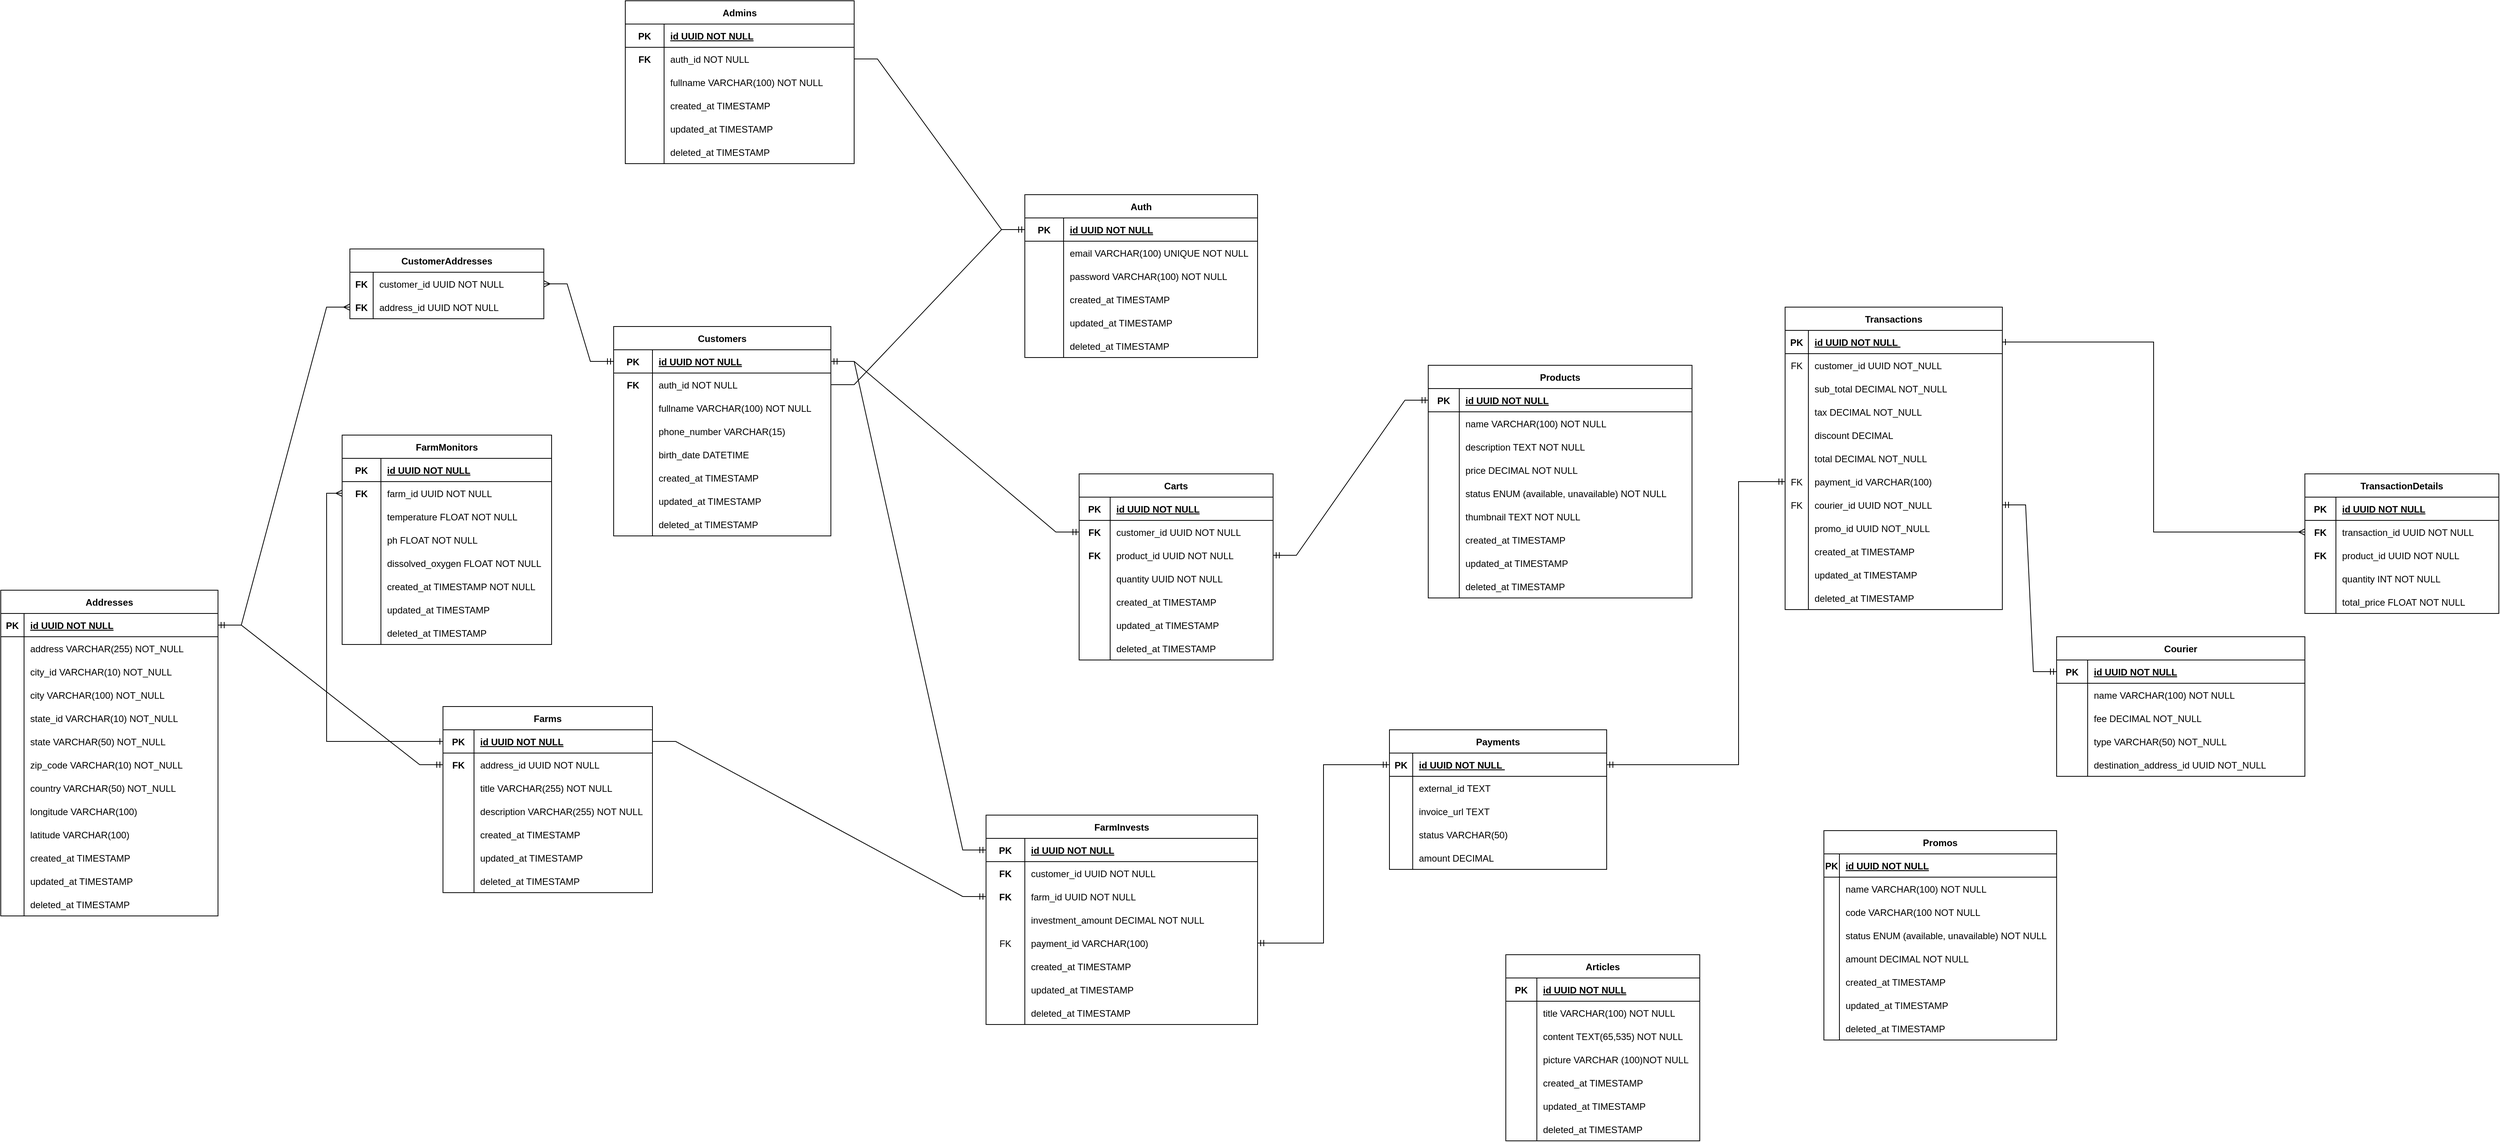 <mxfile version="24.5.1" type="device">
  <diagram id="R2lEEEUBdFMjLlhIrx00" name="Page-1">
    <mxGraphModel dx="2583" dy="544" grid="1" gridSize="10" guides="1" tooltips="1" connect="1" arrows="1" fold="1" page="1" pageScale="1" pageWidth="850" pageHeight="1100" background="none" math="0" shadow="0" extFonts="Permanent Marker^https://fonts.googleapis.com/css?family=Permanent+Marker">
      <root>
        <mxCell id="0" />
        <mxCell id="1" parent="0" />
        <mxCell id="1OOlmk3E7GMzS2Jq0N7d-1" value="Auth" style="shape=table;startSize=30;container=1;collapsible=1;childLayout=tableLayout;fixedRows=1;rowLines=0;fontStyle=1;align=center;resizeLast=1;" parent="1" vertex="1">
          <mxGeometry x="-340" y="370" width="300" height="210" as="geometry" />
        </mxCell>
        <mxCell id="1OOlmk3E7GMzS2Jq0N7d-2" value="" style="shape=partialRectangle;collapsible=0;dropTarget=0;pointerEvents=0;fillColor=none;top=0;left=0;bottom=1;right=0;points=[[0,0.5],[1,0.5]];portConstraint=eastwest;" parent="1OOlmk3E7GMzS2Jq0N7d-1" vertex="1">
          <mxGeometry y="30" width="300" height="30" as="geometry" />
        </mxCell>
        <mxCell id="1OOlmk3E7GMzS2Jq0N7d-3" value="PK" style="shape=partialRectangle;connectable=0;fillColor=none;top=0;left=0;bottom=0;right=0;fontStyle=1;overflow=hidden;" parent="1OOlmk3E7GMzS2Jq0N7d-2" vertex="1">
          <mxGeometry width="50" height="30" as="geometry">
            <mxRectangle width="50" height="30" as="alternateBounds" />
          </mxGeometry>
        </mxCell>
        <mxCell id="1OOlmk3E7GMzS2Jq0N7d-4" value="id UUID NOT NULL" style="shape=partialRectangle;connectable=0;fillColor=none;top=0;left=0;bottom=0;right=0;align=left;spacingLeft=6;fontStyle=5;overflow=hidden;" parent="1OOlmk3E7GMzS2Jq0N7d-2" vertex="1">
          <mxGeometry x="50" width="250" height="30" as="geometry">
            <mxRectangle width="250" height="30" as="alternateBounds" />
          </mxGeometry>
        </mxCell>
        <mxCell id="1OOlmk3E7GMzS2Jq0N7d-5" value="" style="shape=partialRectangle;collapsible=0;dropTarget=0;pointerEvents=0;fillColor=none;top=0;left=0;bottom=0;right=0;points=[[0,0.5],[1,0.5]];portConstraint=eastwest;" parent="1OOlmk3E7GMzS2Jq0N7d-1" vertex="1">
          <mxGeometry y="60" width="300" height="30" as="geometry" />
        </mxCell>
        <mxCell id="1OOlmk3E7GMzS2Jq0N7d-6" value="" style="shape=partialRectangle;connectable=0;fillColor=none;top=0;left=0;bottom=0;right=0;editable=1;overflow=hidden;" parent="1OOlmk3E7GMzS2Jq0N7d-5" vertex="1">
          <mxGeometry width="50" height="30" as="geometry">
            <mxRectangle width="50" height="30" as="alternateBounds" />
          </mxGeometry>
        </mxCell>
        <mxCell id="1OOlmk3E7GMzS2Jq0N7d-7" value="email VARCHAR(100) UNIQUE NOT NULL" style="shape=partialRectangle;connectable=0;fillColor=none;top=0;left=0;bottom=0;right=0;align=left;spacingLeft=6;overflow=hidden;" parent="1OOlmk3E7GMzS2Jq0N7d-5" vertex="1">
          <mxGeometry x="50" width="250" height="30" as="geometry">
            <mxRectangle width="250" height="30" as="alternateBounds" />
          </mxGeometry>
        </mxCell>
        <mxCell id="1OOlmk3E7GMzS2Jq0N7d-21" value="" style="shape=partialRectangle;collapsible=0;dropTarget=0;pointerEvents=0;fillColor=none;top=0;left=0;bottom=0;right=0;points=[[0,0.5],[1,0.5]];portConstraint=eastwest;" parent="1OOlmk3E7GMzS2Jq0N7d-1" vertex="1">
          <mxGeometry y="90" width="300" height="30" as="geometry" />
        </mxCell>
        <mxCell id="1OOlmk3E7GMzS2Jq0N7d-22" value="" style="shape=partialRectangle;connectable=0;fillColor=none;top=0;left=0;bottom=0;right=0;editable=1;overflow=hidden;" parent="1OOlmk3E7GMzS2Jq0N7d-21" vertex="1">
          <mxGeometry width="50" height="30" as="geometry">
            <mxRectangle width="50" height="30" as="alternateBounds" />
          </mxGeometry>
        </mxCell>
        <mxCell id="1OOlmk3E7GMzS2Jq0N7d-23" value="password VARCHAR(100) NOT NULL" style="shape=partialRectangle;connectable=0;fillColor=none;top=0;left=0;bottom=0;right=0;align=left;spacingLeft=6;overflow=hidden;" parent="1OOlmk3E7GMzS2Jq0N7d-21" vertex="1">
          <mxGeometry x="50" width="250" height="30" as="geometry">
            <mxRectangle width="250" height="30" as="alternateBounds" />
          </mxGeometry>
        </mxCell>
        <mxCell id="rcA7zZFAVwLoDSTyQ3AU-89" value="" style="shape=partialRectangle;collapsible=0;dropTarget=0;pointerEvents=0;fillColor=none;top=0;left=0;bottom=0;right=0;points=[[0,0.5],[1,0.5]];portConstraint=eastwest;" parent="1OOlmk3E7GMzS2Jq0N7d-1" vertex="1">
          <mxGeometry y="120" width="300" height="30" as="geometry" />
        </mxCell>
        <mxCell id="rcA7zZFAVwLoDSTyQ3AU-90" value="" style="shape=partialRectangle;connectable=0;fillColor=none;top=0;left=0;bottom=0;right=0;editable=1;overflow=hidden;" parent="rcA7zZFAVwLoDSTyQ3AU-89" vertex="1">
          <mxGeometry width="50" height="30" as="geometry">
            <mxRectangle width="50" height="30" as="alternateBounds" />
          </mxGeometry>
        </mxCell>
        <mxCell id="rcA7zZFAVwLoDSTyQ3AU-91" value="created_at TIMESTAMP" style="shape=partialRectangle;connectable=0;fillColor=none;top=0;left=0;bottom=0;right=0;align=left;spacingLeft=6;overflow=hidden;" parent="rcA7zZFAVwLoDSTyQ3AU-89" vertex="1">
          <mxGeometry x="50" width="250" height="30" as="geometry">
            <mxRectangle width="250" height="30" as="alternateBounds" />
          </mxGeometry>
        </mxCell>
        <mxCell id="rcA7zZFAVwLoDSTyQ3AU-92" value="" style="shape=partialRectangle;collapsible=0;dropTarget=0;pointerEvents=0;fillColor=none;top=0;left=0;bottom=0;right=0;points=[[0,0.5],[1,0.5]];portConstraint=eastwest;" parent="1OOlmk3E7GMzS2Jq0N7d-1" vertex="1">
          <mxGeometry y="150" width="300" height="30" as="geometry" />
        </mxCell>
        <mxCell id="rcA7zZFAVwLoDSTyQ3AU-93" value="" style="shape=partialRectangle;connectable=0;fillColor=none;top=0;left=0;bottom=0;right=0;editable=1;overflow=hidden;" parent="rcA7zZFAVwLoDSTyQ3AU-92" vertex="1">
          <mxGeometry width="50" height="30" as="geometry">
            <mxRectangle width="50" height="30" as="alternateBounds" />
          </mxGeometry>
        </mxCell>
        <mxCell id="rcA7zZFAVwLoDSTyQ3AU-94" value="updated_at TIMESTAMP" style="shape=partialRectangle;connectable=0;fillColor=none;top=0;left=0;bottom=0;right=0;align=left;spacingLeft=6;overflow=hidden;" parent="rcA7zZFAVwLoDSTyQ3AU-92" vertex="1">
          <mxGeometry x="50" width="250" height="30" as="geometry">
            <mxRectangle width="250" height="30" as="alternateBounds" />
          </mxGeometry>
        </mxCell>
        <mxCell id="U2aY3yg4zLOgENofnZZV-18" value="" style="shape=partialRectangle;collapsible=0;dropTarget=0;pointerEvents=0;fillColor=none;top=0;left=0;bottom=0;right=0;points=[[0,0.5],[1,0.5]];portConstraint=eastwest;" parent="1OOlmk3E7GMzS2Jq0N7d-1" vertex="1">
          <mxGeometry y="180" width="300" height="30" as="geometry" />
        </mxCell>
        <mxCell id="U2aY3yg4zLOgENofnZZV-19" value="" style="shape=partialRectangle;connectable=0;fillColor=none;top=0;left=0;bottom=0;right=0;editable=1;overflow=hidden;" parent="U2aY3yg4zLOgENofnZZV-18" vertex="1">
          <mxGeometry width="50" height="30" as="geometry">
            <mxRectangle width="50" height="30" as="alternateBounds" />
          </mxGeometry>
        </mxCell>
        <mxCell id="U2aY3yg4zLOgENofnZZV-20" value="deleted_at TIMESTAMP" style="shape=partialRectangle;connectable=0;fillColor=none;top=0;left=0;bottom=0;right=0;align=left;spacingLeft=6;overflow=hidden;" parent="U2aY3yg4zLOgENofnZZV-18" vertex="1">
          <mxGeometry x="50" width="250" height="30" as="geometry">
            <mxRectangle width="250" height="30" as="alternateBounds" />
          </mxGeometry>
        </mxCell>
        <mxCell id="rcA7zZFAVwLoDSTyQ3AU-29" value="Customers" style="shape=table;startSize=30;container=1;collapsible=1;childLayout=tableLayout;fixedRows=1;rowLines=0;fontStyle=1;align=center;resizeLast=1;" parent="1" vertex="1">
          <mxGeometry x="-870" y="540" width="280" height="270" as="geometry" />
        </mxCell>
        <mxCell id="rcA7zZFAVwLoDSTyQ3AU-30" value="" style="shape=partialRectangle;collapsible=0;dropTarget=0;pointerEvents=0;fillColor=none;top=0;left=0;bottom=1;right=0;points=[[0,0.5],[1,0.5]];portConstraint=eastwest;" parent="rcA7zZFAVwLoDSTyQ3AU-29" vertex="1">
          <mxGeometry y="30" width="280" height="30" as="geometry" />
        </mxCell>
        <mxCell id="rcA7zZFAVwLoDSTyQ3AU-31" value="PK" style="shape=partialRectangle;connectable=0;fillColor=none;top=0;left=0;bottom=0;right=0;fontStyle=1;overflow=hidden;" parent="rcA7zZFAVwLoDSTyQ3AU-30" vertex="1">
          <mxGeometry width="50" height="30" as="geometry">
            <mxRectangle width="50" height="30" as="alternateBounds" />
          </mxGeometry>
        </mxCell>
        <mxCell id="rcA7zZFAVwLoDSTyQ3AU-32" value="id UUID NOT NULL" style="shape=partialRectangle;connectable=0;fillColor=none;top=0;left=0;bottom=0;right=0;align=left;spacingLeft=6;fontStyle=5;overflow=hidden;" parent="rcA7zZFAVwLoDSTyQ3AU-30" vertex="1">
          <mxGeometry x="50" width="230" height="30" as="geometry">
            <mxRectangle width="230" height="30" as="alternateBounds" />
          </mxGeometry>
        </mxCell>
        <mxCell id="rcA7zZFAVwLoDSTyQ3AU-33" value="" style="shape=partialRectangle;collapsible=0;dropTarget=0;pointerEvents=0;fillColor=none;top=0;left=0;bottom=0;right=0;points=[[0,0.5],[1,0.5]];portConstraint=eastwest;" parent="rcA7zZFAVwLoDSTyQ3AU-29" vertex="1">
          <mxGeometry y="60" width="280" height="30" as="geometry" />
        </mxCell>
        <mxCell id="rcA7zZFAVwLoDSTyQ3AU-34" value="FK" style="shape=partialRectangle;connectable=0;fillColor=none;top=0;left=0;bottom=0;right=0;editable=1;overflow=hidden;fontStyle=1" parent="rcA7zZFAVwLoDSTyQ3AU-33" vertex="1">
          <mxGeometry width="50" height="30" as="geometry">
            <mxRectangle width="50" height="30" as="alternateBounds" />
          </mxGeometry>
        </mxCell>
        <mxCell id="rcA7zZFAVwLoDSTyQ3AU-35" value="auth_id NOT NULL" style="shape=partialRectangle;connectable=0;fillColor=none;top=0;left=0;bottom=0;right=0;align=left;spacingLeft=6;overflow=hidden;fontStyle=0" parent="rcA7zZFAVwLoDSTyQ3AU-33" vertex="1">
          <mxGeometry x="50" width="230" height="30" as="geometry">
            <mxRectangle width="230" height="30" as="alternateBounds" />
          </mxGeometry>
        </mxCell>
        <mxCell id="rcA7zZFAVwLoDSTyQ3AU-36" value="" style="shape=partialRectangle;collapsible=0;dropTarget=0;pointerEvents=0;fillColor=none;top=0;left=0;bottom=0;right=0;points=[[0,0.5],[1,0.5]];portConstraint=eastwest;" parent="rcA7zZFAVwLoDSTyQ3AU-29" vertex="1">
          <mxGeometry y="90" width="280" height="30" as="geometry" />
        </mxCell>
        <mxCell id="rcA7zZFAVwLoDSTyQ3AU-37" value="" style="shape=partialRectangle;connectable=0;fillColor=none;top=0;left=0;bottom=0;right=0;editable=1;overflow=hidden;" parent="rcA7zZFAVwLoDSTyQ3AU-36" vertex="1">
          <mxGeometry width="50" height="30" as="geometry">
            <mxRectangle width="50" height="30" as="alternateBounds" />
          </mxGeometry>
        </mxCell>
        <mxCell id="rcA7zZFAVwLoDSTyQ3AU-38" value="fullname VARCHAR(100) NOT NULL" style="shape=partialRectangle;connectable=0;fillColor=none;top=0;left=0;bottom=0;right=0;align=left;spacingLeft=6;overflow=hidden;" parent="rcA7zZFAVwLoDSTyQ3AU-36" vertex="1">
          <mxGeometry x="50" width="230" height="30" as="geometry">
            <mxRectangle width="230" height="30" as="alternateBounds" />
          </mxGeometry>
        </mxCell>
        <mxCell id="rcA7zZFAVwLoDSTyQ3AU-42" value="" style="shape=partialRectangle;collapsible=0;dropTarget=0;pointerEvents=0;fillColor=none;top=0;left=0;bottom=0;right=0;points=[[0,0.5],[1,0.5]];portConstraint=eastwest;" parent="rcA7zZFAVwLoDSTyQ3AU-29" vertex="1">
          <mxGeometry y="120" width="280" height="30" as="geometry" />
        </mxCell>
        <mxCell id="rcA7zZFAVwLoDSTyQ3AU-43" value="" style="shape=partialRectangle;connectable=0;fillColor=none;top=0;left=0;bottom=0;right=0;editable=1;overflow=hidden;" parent="rcA7zZFAVwLoDSTyQ3AU-42" vertex="1">
          <mxGeometry width="50" height="30" as="geometry">
            <mxRectangle width="50" height="30" as="alternateBounds" />
          </mxGeometry>
        </mxCell>
        <mxCell id="rcA7zZFAVwLoDSTyQ3AU-44" value="phone_number VARCHAR(15)" style="shape=partialRectangle;connectable=0;fillColor=none;top=0;left=0;bottom=0;right=0;align=left;spacingLeft=6;overflow=hidden;" parent="rcA7zZFAVwLoDSTyQ3AU-42" vertex="1">
          <mxGeometry x="50" width="230" height="30" as="geometry">
            <mxRectangle width="230" height="30" as="alternateBounds" />
          </mxGeometry>
        </mxCell>
        <mxCell id="rcA7zZFAVwLoDSTyQ3AU-45" value="" style="shape=partialRectangle;collapsible=0;dropTarget=0;pointerEvents=0;fillColor=none;top=0;left=0;bottom=0;right=0;points=[[0,0.5],[1,0.5]];portConstraint=eastwest;" parent="rcA7zZFAVwLoDSTyQ3AU-29" vertex="1">
          <mxGeometry y="150" width="280" height="30" as="geometry" />
        </mxCell>
        <mxCell id="rcA7zZFAVwLoDSTyQ3AU-46" value="" style="shape=partialRectangle;connectable=0;fillColor=none;top=0;left=0;bottom=0;right=0;editable=1;overflow=hidden;" parent="rcA7zZFAVwLoDSTyQ3AU-45" vertex="1">
          <mxGeometry width="50" height="30" as="geometry">
            <mxRectangle width="50" height="30" as="alternateBounds" />
          </mxGeometry>
        </mxCell>
        <mxCell id="rcA7zZFAVwLoDSTyQ3AU-47" value="birth_date DATETIME" style="shape=partialRectangle;connectable=0;fillColor=none;top=0;left=0;bottom=0;right=0;align=left;spacingLeft=6;overflow=hidden;" parent="rcA7zZFAVwLoDSTyQ3AU-45" vertex="1">
          <mxGeometry x="50" width="230" height="30" as="geometry">
            <mxRectangle width="230" height="30" as="alternateBounds" />
          </mxGeometry>
        </mxCell>
        <mxCell id="rcA7zZFAVwLoDSTyQ3AU-98" value="" style="shape=partialRectangle;collapsible=0;dropTarget=0;pointerEvents=0;fillColor=none;top=0;left=0;bottom=0;right=0;points=[[0,0.5],[1,0.5]];portConstraint=eastwest;" parent="rcA7zZFAVwLoDSTyQ3AU-29" vertex="1">
          <mxGeometry y="180" width="280" height="30" as="geometry" />
        </mxCell>
        <mxCell id="rcA7zZFAVwLoDSTyQ3AU-99" value="" style="shape=partialRectangle;connectable=0;fillColor=none;top=0;left=0;bottom=0;right=0;editable=1;overflow=hidden;" parent="rcA7zZFAVwLoDSTyQ3AU-98" vertex="1">
          <mxGeometry width="50" height="30" as="geometry">
            <mxRectangle width="50" height="30" as="alternateBounds" />
          </mxGeometry>
        </mxCell>
        <mxCell id="rcA7zZFAVwLoDSTyQ3AU-100" value="created_at TIMESTAMP" style="shape=partialRectangle;connectable=0;fillColor=none;top=0;left=0;bottom=0;right=0;align=left;spacingLeft=6;overflow=hidden;" parent="rcA7zZFAVwLoDSTyQ3AU-98" vertex="1">
          <mxGeometry x="50" width="230" height="30" as="geometry">
            <mxRectangle width="230" height="30" as="alternateBounds" />
          </mxGeometry>
        </mxCell>
        <mxCell id="U2aY3yg4zLOgENofnZZV-30" value="" style="shape=partialRectangle;collapsible=0;dropTarget=0;pointerEvents=0;fillColor=none;top=0;left=0;bottom=0;right=0;points=[[0,0.5],[1,0.5]];portConstraint=eastwest;" parent="rcA7zZFAVwLoDSTyQ3AU-29" vertex="1">
          <mxGeometry y="210" width="280" height="30" as="geometry" />
        </mxCell>
        <mxCell id="U2aY3yg4zLOgENofnZZV-31" value="" style="shape=partialRectangle;connectable=0;fillColor=none;top=0;left=0;bottom=0;right=0;editable=1;overflow=hidden;" parent="U2aY3yg4zLOgENofnZZV-30" vertex="1">
          <mxGeometry width="50" height="30" as="geometry">
            <mxRectangle width="50" height="30" as="alternateBounds" />
          </mxGeometry>
        </mxCell>
        <mxCell id="U2aY3yg4zLOgENofnZZV-32" value="updated_at TIMESTAMP" style="shape=partialRectangle;connectable=0;fillColor=none;top=0;left=0;bottom=0;right=0;align=left;spacingLeft=6;overflow=hidden;" parent="U2aY3yg4zLOgENofnZZV-30" vertex="1">
          <mxGeometry x="50" width="230" height="30" as="geometry">
            <mxRectangle width="230" height="30" as="alternateBounds" />
          </mxGeometry>
        </mxCell>
        <mxCell id="p5xJXgLmGaS1Nk-P1o4I-117" value="" style="shape=partialRectangle;collapsible=0;dropTarget=0;pointerEvents=0;fillColor=none;top=0;left=0;bottom=0;right=0;points=[[0,0.5],[1,0.5]];portConstraint=eastwest;" parent="rcA7zZFAVwLoDSTyQ3AU-29" vertex="1">
          <mxGeometry y="240" width="280" height="30" as="geometry" />
        </mxCell>
        <mxCell id="p5xJXgLmGaS1Nk-P1o4I-118" value="" style="shape=partialRectangle;connectable=0;fillColor=none;top=0;left=0;bottom=0;right=0;editable=1;overflow=hidden;" parent="p5xJXgLmGaS1Nk-P1o4I-117" vertex="1">
          <mxGeometry width="50" height="30" as="geometry">
            <mxRectangle width="50" height="30" as="alternateBounds" />
          </mxGeometry>
        </mxCell>
        <mxCell id="p5xJXgLmGaS1Nk-P1o4I-119" value="deleted_at TIMESTAMP" style="shape=partialRectangle;connectable=0;fillColor=none;top=0;left=0;bottom=0;right=0;align=left;spacingLeft=6;overflow=hidden;" parent="p5xJXgLmGaS1Nk-P1o4I-117" vertex="1">
          <mxGeometry x="50" width="230" height="30" as="geometry">
            <mxRectangle width="230" height="30" as="alternateBounds" />
          </mxGeometry>
        </mxCell>
        <mxCell id="rcA7zZFAVwLoDSTyQ3AU-67" value="Admins" style="shape=table;startSize=30;container=1;collapsible=1;childLayout=tableLayout;fixedRows=1;rowLines=0;fontStyle=1;align=center;resizeLast=1;" parent="1" vertex="1">
          <mxGeometry x="-855" y="120" width="295" height="210" as="geometry" />
        </mxCell>
        <mxCell id="rcA7zZFAVwLoDSTyQ3AU-68" value="" style="shape=partialRectangle;collapsible=0;dropTarget=0;pointerEvents=0;fillColor=none;top=0;left=0;bottom=1;right=0;points=[[0,0.5],[1,0.5]];portConstraint=eastwest;" parent="rcA7zZFAVwLoDSTyQ3AU-67" vertex="1">
          <mxGeometry y="30" width="295" height="30" as="geometry" />
        </mxCell>
        <mxCell id="rcA7zZFAVwLoDSTyQ3AU-69" value="PK" style="shape=partialRectangle;connectable=0;fillColor=none;top=0;left=0;bottom=0;right=0;fontStyle=1;overflow=hidden;" parent="rcA7zZFAVwLoDSTyQ3AU-68" vertex="1">
          <mxGeometry width="50" height="30" as="geometry">
            <mxRectangle width="50" height="30" as="alternateBounds" />
          </mxGeometry>
        </mxCell>
        <mxCell id="rcA7zZFAVwLoDSTyQ3AU-70" value="id UUID NOT NULL" style="shape=partialRectangle;connectable=0;fillColor=none;top=0;left=0;bottom=0;right=0;align=left;spacingLeft=6;fontStyle=5;overflow=hidden;" parent="rcA7zZFAVwLoDSTyQ3AU-68" vertex="1">
          <mxGeometry x="50" width="245" height="30" as="geometry">
            <mxRectangle width="245" height="30" as="alternateBounds" />
          </mxGeometry>
        </mxCell>
        <mxCell id="rcA7zZFAVwLoDSTyQ3AU-71" value="" style="shape=partialRectangle;collapsible=0;dropTarget=0;pointerEvents=0;fillColor=none;top=0;left=0;bottom=0;right=0;points=[[0,0.5],[1,0.5]];portConstraint=eastwest;" parent="rcA7zZFAVwLoDSTyQ3AU-67" vertex="1">
          <mxGeometry y="60" width="295" height="30" as="geometry" />
        </mxCell>
        <mxCell id="rcA7zZFAVwLoDSTyQ3AU-72" value="FK" style="shape=partialRectangle;connectable=0;fillColor=none;top=0;left=0;bottom=0;right=0;editable=1;overflow=hidden;fontStyle=1" parent="rcA7zZFAVwLoDSTyQ3AU-71" vertex="1">
          <mxGeometry width="50" height="30" as="geometry">
            <mxRectangle width="50" height="30" as="alternateBounds" />
          </mxGeometry>
        </mxCell>
        <mxCell id="rcA7zZFAVwLoDSTyQ3AU-73" value="auth_id NOT NULL" style="shape=partialRectangle;connectable=0;fillColor=none;top=0;left=0;bottom=0;right=0;align=left;spacingLeft=6;overflow=hidden;fontStyle=0" parent="rcA7zZFAVwLoDSTyQ3AU-71" vertex="1">
          <mxGeometry x="50" width="245" height="30" as="geometry">
            <mxRectangle width="245" height="30" as="alternateBounds" />
          </mxGeometry>
        </mxCell>
        <mxCell id="rcA7zZFAVwLoDSTyQ3AU-74" value="" style="shape=partialRectangle;collapsible=0;dropTarget=0;pointerEvents=0;fillColor=none;top=0;left=0;bottom=0;right=0;points=[[0,0.5],[1,0.5]];portConstraint=eastwest;" parent="rcA7zZFAVwLoDSTyQ3AU-67" vertex="1">
          <mxGeometry y="90" width="295" height="30" as="geometry" />
        </mxCell>
        <mxCell id="rcA7zZFAVwLoDSTyQ3AU-75" value="" style="shape=partialRectangle;connectable=0;fillColor=none;top=0;left=0;bottom=0;right=0;editable=1;overflow=hidden;" parent="rcA7zZFAVwLoDSTyQ3AU-74" vertex="1">
          <mxGeometry width="50" height="30" as="geometry">
            <mxRectangle width="50" height="30" as="alternateBounds" />
          </mxGeometry>
        </mxCell>
        <mxCell id="rcA7zZFAVwLoDSTyQ3AU-76" value="fullname VARCHAR(100) NOT NULL" style="shape=partialRectangle;connectable=0;fillColor=none;top=0;left=0;bottom=0;right=0;align=left;spacingLeft=6;overflow=hidden;" parent="rcA7zZFAVwLoDSTyQ3AU-74" vertex="1">
          <mxGeometry x="50" width="245" height="30" as="geometry">
            <mxRectangle width="245" height="30" as="alternateBounds" />
          </mxGeometry>
        </mxCell>
        <mxCell id="rcA7zZFAVwLoDSTyQ3AU-80" value="" style="shape=partialRectangle;collapsible=0;dropTarget=0;pointerEvents=0;fillColor=none;top=0;left=0;bottom=0;right=0;points=[[0,0.5],[1,0.5]];portConstraint=eastwest;" parent="rcA7zZFAVwLoDSTyQ3AU-67" vertex="1">
          <mxGeometry y="120" width="295" height="30" as="geometry" />
        </mxCell>
        <mxCell id="rcA7zZFAVwLoDSTyQ3AU-81" value="" style="shape=partialRectangle;connectable=0;fillColor=none;top=0;left=0;bottom=0;right=0;editable=1;overflow=hidden;" parent="rcA7zZFAVwLoDSTyQ3AU-80" vertex="1">
          <mxGeometry width="50" height="30" as="geometry">
            <mxRectangle width="50" height="30" as="alternateBounds" />
          </mxGeometry>
        </mxCell>
        <mxCell id="rcA7zZFAVwLoDSTyQ3AU-82" value="created_at TIMESTAMP" style="shape=partialRectangle;connectable=0;fillColor=none;top=0;left=0;bottom=0;right=0;align=left;spacingLeft=6;overflow=hidden;" parent="rcA7zZFAVwLoDSTyQ3AU-80" vertex="1">
          <mxGeometry x="50" width="245" height="30" as="geometry">
            <mxRectangle width="245" height="30" as="alternateBounds" />
          </mxGeometry>
        </mxCell>
        <mxCell id="rcA7zZFAVwLoDSTyQ3AU-83" value="" style="shape=partialRectangle;collapsible=0;dropTarget=0;pointerEvents=0;fillColor=none;top=0;left=0;bottom=0;right=0;points=[[0,0.5],[1,0.5]];portConstraint=eastwest;" parent="rcA7zZFAVwLoDSTyQ3AU-67" vertex="1">
          <mxGeometry y="150" width="295" height="30" as="geometry" />
        </mxCell>
        <mxCell id="rcA7zZFAVwLoDSTyQ3AU-84" value="" style="shape=partialRectangle;connectable=0;fillColor=none;top=0;left=0;bottom=0;right=0;editable=1;overflow=hidden;" parent="rcA7zZFAVwLoDSTyQ3AU-83" vertex="1">
          <mxGeometry width="50" height="30" as="geometry">
            <mxRectangle width="50" height="30" as="alternateBounds" />
          </mxGeometry>
        </mxCell>
        <mxCell id="rcA7zZFAVwLoDSTyQ3AU-85" value="updated_at TIMESTAMP" style="shape=partialRectangle;connectable=0;fillColor=none;top=0;left=0;bottom=0;right=0;align=left;spacingLeft=6;overflow=hidden;" parent="rcA7zZFAVwLoDSTyQ3AU-83" vertex="1">
          <mxGeometry x="50" width="245" height="30" as="geometry">
            <mxRectangle width="245" height="30" as="alternateBounds" />
          </mxGeometry>
        </mxCell>
        <mxCell id="rcA7zZFAVwLoDSTyQ3AU-429" value="" style="shape=partialRectangle;collapsible=0;dropTarget=0;pointerEvents=0;fillColor=none;top=0;left=0;bottom=0;right=0;points=[[0,0.5],[1,0.5]];portConstraint=eastwest;" parent="rcA7zZFAVwLoDSTyQ3AU-67" vertex="1">
          <mxGeometry y="180" width="295" height="30" as="geometry" />
        </mxCell>
        <mxCell id="rcA7zZFAVwLoDSTyQ3AU-430" value="" style="shape=partialRectangle;connectable=0;fillColor=none;top=0;left=0;bottom=0;right=0;editable=1;overflow=hidden;" parent="rcA7zZFAVwLoDSTyQ3AU-429" vertex="1">
          <mxGeometry width="50" height="30" as="geometry">
            <mxRectangle width="50" height="30" as="alternateBounds" />
          </mxGeometry>
        </mxCell>
        <mxCell id="rcA7zZFAVwLoDSTyQ3AU-431" value="deleted_at TIMESTAMP" style="shape=partialRectangle;connectable=0;fillColor=none;top=0;left=0;bottom=0;right=0;align=left;spacingLeft=6;overflow=hidden;" parent="rcA7zZFAVwLoDSTyQ3AU-429" vertex="1">
          <mxGeometry x="50" width="245" height="30" as="geometry">
            <mxRectangle width="245" height="30" as="alternateBounds" />
          </mxGeometry>
        </mxCell>
        <mxCell id="rcA7zZFAVwLoDSTyQ3AU-126" value="Addresses" style="shape=table;startSize=30;container=1;collapsible=1;childLayout=tableLayout;fixedRows=1;rowLines=0;fontStyle=1;align=center;resizeLast=1;" parent="1" vertex="1">
          <mxGeometry x="-1660" y="880" width="280" height="420" as="geometry" />
        </mxCell>
        <mxCell id="rcA7zZFAVwLoDSTyQ3AU-127" value="" style="shape=partialRectangle;collapsible=0;dropTarget=0;pointerEvents=0;fillColor=none;points=[[0,0.5],[1,0.5]];portConstraint=eastwest;top=0;left=0;right=0;bottom=1;" parent="rcA7zZFAVwLoDSTyQ3AU-126" vertex="1">
          <mxGeometry y="30" width="280" height="30" as="geometry" />
        </mxCell>
        <mxCell id="rcA7zZFAVwLoDSTyQ3AU-128" value="PK" style="shape=partialRectangle;overflow=hidden;connectable=0;fillColor=none;top=0;left=0;bottom=0;right=0;fontStyle=1;" parent="rcA7zZFAVwLoDSTyQ3AU-127" vertex="1">
          <mxGeometry width="30" height="30" as="geometry">
            <mxRectangle width="30" height="30" as="alternateBounds" />
          </mxGeometry>
        </mxCell>
        <mxCell id="rcA7zZFAVwLoDSTyQ3AU-129" value="id UUID NOT NULL" style="shape=partialRectangle;overflow=hidden;connectable=0;fillColor=none;top=0;left=0;bottom=0;right=0;align=left;spacingLeft=6;fontStyle=5;" parent="rcA7zZFAVwLoDSTyQ3AU-127" vertex="1">
          <mxGeometry x="30" width="250" height="30" as="geometry">
            <mxRectangle width="250" height="30" as="alternateBounds" />
          </mxGeometry>
        </mxCell>
        <mxCell id="rcA7zZFAVwLoDSTyQ3AU-130" value="" style="shape=partialRectangle;collapsible=0;dropTarget=0;pointerEvents=0;fillColor=none;points=[[0,0.5],[1,0.5]];portConstraint=eastwest;top=0;left=0;right=0;bottom=0;" parent="rcA7zZFAVwLoDSTyQ3AU-126" vertex="1">
          <mxGeometry y="60" width="280" height="30" as="geometry" />
        </mxCell>
        <mxCell id="rcA7zZFAVwLoDSTyQ3AU-131" value="" style="shape=partialRectangle;overflow=hidden;connectable=0;fillColor=none;top=0;left=0;bottom=0;right=0;" parent="rcA7zZFAVwLoDSTyQ3AU-130" vertex="1">
          <mxGeometry width="30" height="30" as="geometry">
            <mxRectangle width="30" height="30" as="alternateBounds" />
          </mxGeometry>
        </mxCell>
        <mxCell id="rcA7zZFAVwLoDSTyQ3AU-132" value="address VARCHAR(255) NOT_NULL" style="shape=partialRectangle;overflow=hidden;connectable=0;fillColor=none;top=0;left=0;bottom=0;right=0;align=left;spacingLeft=6;" parent="rcA7zZFAVwLoDSTyQ3AU-130" vertex="1">
          <mxGeometry x="30" width="250" height="30" as="geometry">
            <mxRectangle width="250" height="30" as="alternateBounds" />
          </mxGeometry>
        </mxCell>
        <mxCell id="rcA7zZFAVwLoDSTyQ3AU-133" value="" style="shape=partialRectangle;collapsible=0;dropTarget=0;pointerEvents=0;fillColor=none;points=[[0,0.5],[1,0.5]];portConstraint=eastwest;top=0;left=0;right=0;bottom=0;" parent="rcA7zZFAVwLoDSTyQ3AU-126" vertex="1">
          <mxGeometry y="90" width="280" height="30" as="geometry" />
        </mxCell>
        <mxCell id="rcA7zZFAVwLoDSTyQ3AU-134" value="" style="shape=partialRectangle;overflow=hidden;connectable=0;fillColor=none;top=0;left=0;bottom=0;right=0;" parent="rcA7zZFAVwLoDSTyQ3AU-133" vertex="1">
          <mxGeometry width="30" height="30" as="geometry">
            <mxRectangle width="30" height="30" as="alternateBounds" />
          </mxGeometry>
        </mxCell>
        <mxCell id="rcA7zZFAVwLoDSTyQ3AU-135" value="city_id VARCHAR(10) NOT_NULL" style="shape=partialRectangle;overflow=hidden;connectable=0;fillColor=none;top=0;left=0;bottom=0;right=0;align=left;spacingLeft=6;" parent="rcA7zZFAVwLoDSTyQ3AU-133" vertex="1">
          <mxGeometry x="30" width="250" height="30" as="geometry">
            <mxRectangle width="250" height="30" as="alternateBounds" />
          </mxGeometry>
        </mxCell>
        <mxCell id="rcA7zZFAVwLoDSTyQ3AU-136" value="" style="shape=partialRectangle;collapsible=0;dropTarget=0;pointerEvents=0;fillColor=none;points=[[0,0.5],[1,0.5]];portConstraint=eastwest;top=0;left=0;right=0;bottom=0;" parent="rcA7zZFAVwLoDSTyQ3AU-126" vertex="1">
          <mxGeometry y="120" width="280" height="30" as="geometry" />
        </mxCell>
        <mxCell id="rcA7zZFAVwLoDSTyQ3AU-137" value="" style="shape=partialRectangle;overflow=hidden;connectable=0;fillColor=none;top=0;left=0;bottom=0;right=0;" parent="rcA7zZFAVwLoDSTyQ3AU-136" vertex="1">
          <mxGeometry width="30" height="30" as="geometry">
            <mxRectangle width="30" height="30" as="alternateBounds" />
          </mxGeometry>
        </mxCell>
        <mxCell id="rcA7zZFAVwLoDSTyQ3AU-138" value="city VARCHAR(100) NOT_NULL" style="shape=partialRectangle;overflow=hidden;connectable=0;fillColor=none;top=0;left=0;bottom=0;right=0;align=left;spacingLeft=6;" parent="rcA7zZFAVwLoDSTyQ3AU-136" vertex="1">
          <mxGeometry x="30" width="250" height="30" as="geometry">
            <mxRectangle width="250" height="30" as="alternateBounds" />
          </mxGeometry>
        </mxCell>
        <mxCell id="rcA7zZFAVwLoDSTyQ3AU-139" value="" style="shape=partialRectangle;collapsible=0;dropTarget=0;pointerEvents=0;fillColor=none;points=[[0,0.5],[1,0.5]];portConstraint=eastwest;top=0;left=0;right=0;bottom=0;" parent="rcA7zZFAVwLoDSTyQ3AU-126" vertex="1">
          <mxGeometry y="150" width="280" height="30" as="geometry" />
        </mxCell>
        <mxCell id="rcA7zZFAVwLoDSTyQ3AU-140" value="" style="shape=partialRectangle;overflow=hidden;connectable=0;fillColor=none;top=0;left=0;bottom=0;right=0;" parent="rcA7zZFAVwLoDSTyQ3AU-139" vertex="1">
          <mxGeometry width="30" height="30" as="geometry">
            <mxRectangle width="30" height="30" as="alternateBounds" />
          </mxGeometry>
        </mxCell>
        <mxCell id="rcA7zZFAVwLoDSTyQ3AU-141" value="state_id VARCHAR(10) NOT_NULL" style="shape=partialRectangle;overflow=hidden;connectable=0;fillColor=none;top=0;left=0;bottom=0;right=0;align=left;spacingLeft=6;" parent="rcA7zZFAVwLoDSTyQ3AU-139" vertex="1">
          <mxGeometry x="30" width="250" height="30" as="geometry">
            <mxRectangle width="250" height="30" as="alternateBounds" />
          </mxGeometry>
        </mxCell>
        <mxCell id="rcA7zZFAVwLoDSTyQ3AU-142" value="" style="shape=partialRectangle;collapsible=0;dropTarget=0;pointerEvents=0;fillColor=none;points=[[0,0.5],[1,0.5]];portConstraint=eastwest;top=0;left=0;right=0;bottom=0;" parent="rcA7zZFAVwLoDSTyQ3AU-126" vertex="1">
          <mxGeometry y="180" width="280" height="30" as="geometry" />
        </mxCell>
        <mxCell id="rcA7zZFAVwLoDSTyQ3AU-143" value="" style="shape=partialRectangle;overflow=hidden;connectable=0;fillColor=none;top=0;left=0;bottom=0;right=0;" parent="rcA7zZFAVwLoDSTyQ3AU-142" vertex="1">
          <mxGeometry width="30" height="30" as="geometry">
            <mxRectangle width="30" height="30" as="alternateBounds" />
          </mxGeometry>
        </mxCell>
        <mxCell id="rcA7zZFAVwLoDSTyQ3AU-144" value="state VARCHAR(50) NOT_NULL" style="shape=partialRectangle;overflow=hidden;connectable=0;fillColor=none;top=0;left=0;bottom=0;right=0;align=left;spacingLeft=6;" parent="rcA7zZFAVwLoDSTyQ3AU-142" vertex="1">
          <mxGeometry x="30" width="250" height="30" as="geometry">
            <mxRectangle width="250" height="30" as="alternateBounds" />
          </mxGeometry>
        </mxCell>
        <mxCell id="rcA7zZFAVwLoDSTyQ3AU-145" value="" style="shape=partialRectangle;collapsible=0;dropTarget=0;pointerEvents=0;fillColor=none;points=[[0,0.5],[1,0.5]];portConstraint=eastwest;top=0;left=0;right=0;bottom=0;" parent="rcA7zZFAVwLoDSTyQ3AU-126" vertex="1">
          <mxGeometry y="210" width="280" height="30" as="geometry" />
        </mxCell>
        <mxCell id="rcA7zZFAVwLoDSTyQ3AU-146" value="" style="shape=partialRectangle;overflow=hidden;connectable=0;fillColor=none;top=0;left=0;bottom=0;right=0;" parent="rcA7zZFAVwLoDSTyQ3AU-145" vertex="1">
          <mxGeometry width="30" height="30" as="geometry">
            <mxRectangle width="30" height="30" as="alternateBounds" />
          </mxGeometry>
        </mxCell>
        <mxCell id="rcA7zZFAVwLoDSTyQ3AU-147" value="zip_code VARCHAR(10) NOT_NULL" style="shape=partialRectangle;overflow=hidden;connectable=0;fillColor=none;top=0;left=0;bottom=0;right=0;align=left;spacingLeft=6;" parent="rcA7zZFAVwLoDSTyQ3AU-145" vertex="1">
          <mxGeometry x="30" width="250" height="30" as="geometry">
            <mxRectangle width="250" height="30" as="alternateBounds" />
          </mxGeometry>
        </mxCell>
        <mxCell id="rcA7zZFAVwLoDSTyQ3AU-148" value="" style="shape=partialRectangle;collapsible=0;dropTarget=0;pointerEvents=0;fillColor=none;points=[[0,0.5],[1,0.5]];portConstraint=eastwest;top=0;left=0;right=0;bottom=0;" parent="rcA7zZFAVwLoDSTyQ3AU-126" vertex="1">
          <mxGeometry y="240" width="280" height="30" as="geometry" />
        </mxCell>
        <mxCell id="rcA7zZFAVwLoDSTyQ3AU-149" value="" style="shape=partialRectangle;overflow=hidden;connectable=0;fillColor=none;top=0;left=0;bottom=0;right=0;" parent="rcA7zZFAVwLoDSTyQ3AU-148" vertex="1">
          <mxGeometry width="30" height="30" as="geometry">
            <mxRectangle width="30" height="30" as="alternateBounds" />
          </mxGeometry>
        </mxCell>
        <mxCell id="rcA7zZFAVwLoDSTyQ3AU-150" value="country VARCHAR(50) NOT_NULL" style="shape=partialRectangle;overflow=hidden;connectable=0;fillColor=none;top=0;left=0;bottom=0;right=0;align=left;spacingLeft=6;" parent="rcA7zZFAVwLoDSTyQ3AU-148" vertex="1">
          <mxGeometry x="30" width="250" height="30" as="geometry">
            <mxRectangle width="250" height="30" as="alternateBounds" />
          </mxGeometry>
        </mxCell>
        <mxCell id="rcA7zZFAVwLoDSTyQ3AU-151" value="" style="shape=partialRectangle;collapsible=0;dropTarget=0;pointerEvents=0;fillColor=none;points=[[0,0.5],[1,0.5]];portConstraint=eastwest;top=0;left=0;right=0;bottom=0;" parent="rcA7zZFAVwLoDSTyQ3AU-126" vertex="1">
          <mxGeometry y="270" width="280" height="30" as="geometry" />
        </mxCell>
        <mxCell id="rcA7zZFAVwLoDSTyQ3AU-152" value="" style="shape=partialRectangle;overflow=hidden;connectable=0;fillColor=none;top=0;left=0;bottom=0;right=0;" parent="rcA7zZFAVwLoDSTyQ3AU-151" vertex="1">
          <mxGeometry width="30" height="30" as="geometry">
            <mxRectangle width="30" height="30" as="alternateBounds" />
          </mxGeometry>
        </mxCell>
        <mxCell id="rcA7zZFAVwLoDSTyQ3AU-153" value="longitude VARCHAR(100)" style="shape=partialRectangle;overflow=hidden;connectable=0;fillColor=none;top=0;left=0;bottom=0;right=0;align=left;spacingLeft=6;" parent="rcA7zZFAVwLoDSTyQ3AU-151" vertex="1">
          <mxGeometry x="30" width="250" height="30" as="geometry">
            <mxRectangle width="250" height="30" as="alternateBounds" />
          </mxGeometry>
        </mxCell>
        <mxCell id="rcA7zZFAVwLoDSTyQ3AU-154" value="" style="shape=partialRectangle;collapsible=0;dropTarget=0;pointerEvents=0;fillColor=none;points=[[0,0.5],[1,0.5]];portConstraint=eastwest;top=0;left=0;right=0;bottom=0;" parent="rcA7zZFAVwLoDSTyQ3AU-126" vertex="1">
          <mxGeometry y="300" width="280" height="30" as="geometry" />
        </mxCell>
        <mxCell id="rcA7zZFAVwLoDSTyQ3AU-155" value="" style="shape=partialRectangle;overflow=hidden;connectable=0;fillColor=none;top=0;left=0;bottom=0;right=0;" parent="rcA7zZFAVwLoDSTyQ3AU-154" vertex="1">
          <mxGeometry width="30" height="30" as="geometry">
            <mxRectangle width="30" height="30" as="alternateBounds" />
          </mxGeometry>
        </mxCell>
        <mxCell id="rcA7zZFAVwLoDSTyQ3AU-156" value="latitude VARCHAR(100)" style="shape=partialRectangle;overflow=hidden;connectable=0;fillColor=none;top=0;left=0;bottom=0;right=0;align=left;spacingLeft=6;" parent="rcA7zZFAVwLoDSTyQ3AU-154" vertex="1">
          <mxGeometry x="30" width="250" height="30" as="geometry">
            <mxRectangle width="250" height="30" as="alternateBounds" />
          </mxGeometry>
        </mxCell>
        <mxCell id="rcA7zZFAVwLoDSTyQ3AU-157" value="" style="shape=partialRectangle;collapsible=0;dropTarget=0;pointerEvents=0;fillColor=none;points=[[0,0.5],[1,0.5]];portConstraint=eastwest;top=0;left=0;right=0;bottom=0;" parent="rcA7zZFAVwLoDSTyQ3AU-126" vertex="1">
          <mxGeometry y="330" width="280" height="30" as="geometry" />
        </mxCell>
        <mxCell id="rcA7zZFAVwLoDSTyQ3AU-158" value="" style="shape=partialRectangle;overflow=hidden;connectable=0;fillColor=none;top=0;left=0;bottom=0;right=0;" parent="rcA7zZFAVwLoDSTyQ3AU-157" vertex="1">
          <mxGeometry width="30" height="30" as="geometry">
            <mxRectangle width="30" height="30" as="alternateBounds" />
          </mxGeometry>
        </mxCell>
        <mxCell id="rcA7zZFAVwLoDSTyQ3AU-159" value="created_at TIMESTAMP" style="shape=partialRectangle;overflow=hidden;connectable=0;fillColor=none;top=0;left=0;bottom=0;right=0;align=left;spacingLeft=6;" parent="rcA7zZFAVwLoDSTyQ3AU-157" vertex="1">
          <mxGeometry x="30" width="250" height="30" as="geometry">
            <mxRectangle width="250" height="30" as="alternateBounds" />
          </mxGeometry>
        </mxCell>
        <mxCell id="U2XW8ISLiMKZHDJlrkxP-4" value="" style="shape=partialRectangle;collapsible=0;dropTarget=0;pointerEvents=0;fillColor=none;points=[[0,0.5],[1,0.5]];portConstraint=eastwest;top=0;left=0;right=0;bottom=0;" parent="rcA7zZFAVwLoDSTyQ3AU-126" vertex="1">
          <mxGeometry y="360" width="280" height="30" as="geometry" />
        </mxCell>
        <mxCell id="U2XW8ISLiMKZHDJlrkxP-5" value="" style="shape=partialRectangle;overflow=hidden;connectable=0;fillColor=none;top=0;left=0;bottom=0;right=0;" parent="U2XW8ISLiMKZHDJlrkxP-4" vertex="1">
          <mxGeometry width="30" height="30" as="geometry">
            <mxRectangle width="30" height="30" as="alternateBounds" />
          </mxGeometry>
        </mxCell>
        <mxCell id="U2XW8ISLiMKZHDJlrkxP-6" value="updated_at TIMESTAMP" style="shape=partialRectangle;overflow=hidden;connectable=0;fillColor=none;top=0;left=0;bottom=0;right=0;align=left;spacingLeft=6;" parent="U2XW8ISLiMKZHDJlrkxP-4" vertex="1">
          <mxGeometry x="30" width="250" height="30" as="geometry">
            <mxRectangle width="250" height="30" as="alternateBounds" />
          </mxGeometry>
        </mxCell>
        <mxCell id="U2XW8ISLiMKZHDJlrkxP-7" value="" style="shape=partialRectangle;collapsible=0;dropTarget=0;pointerEvents=0;fillColor=none;points=[[0,0.5],[1,0.5]];portConstraint=eastwest;top=0;left=0;right=0;bottom=0;" parent="rcA7zZFAVwLoDSTyQ3AU-126" vertex="1">
          <mxGeometry y="390" width="280" height="30" as="geometry" />
        </mxCell>
        <mxCell id="U2XW8ISLiMKZHDJlrkxP-8" value="" style="shape=partialRectangle;overflow=hidden;connectable=0;fillColor=none;top=0;left=0;bottom=0;right=0;" parent="U2XW8ISLiMKZHDJlrkxP-7" vertex="1">
          <mxGeometry width="30" height="30" as="geometry">
            <mxRectangle width="30" height="30" as="alternateBounds" />
          </mxGeometry>
        </mxCell>
        <mxCell id="U2XW8ISLiMKZHDJlrkxP-9" value="deleted_at TIMESTAMP" style="shape=partialRectangle;overflow=hidden;connectable=0;fillColor=none;top=0;left=0;bottom=0;right=0;align=left;spacingLeft=6;" parent="U2XW8ISLiMKZHDJlrkxP-7" vertex="1">
          <mxGeometry x="30" width="250" height="30" as="geometry">
            <mxRectangle width="250" height="30" as="alternateBounds" />
          </mxGeometry>
        </mxCell>
        <mxCell id="rcA7zZFAVwLoDSTyQ3AU-180" value="Products" style="shape=table;startSize=30;container=1;collapsible=1;childLayout=tableLayout;fixedRows=1;rowLines=0;fontStyle=1;align=center;resizeLast=1;" parent="1" vertex="1">
          <mxGeometry x="180" y="590" width="340" height="300" as="geometry" />
        </mxCell>
        <mxCell id="rcA7zZFAVwLoDSTyQ3AU-181" value="" style="shape=partialRectangle;collapsible=0;dropTarget=0;pointerEvents=0;fillColor=none;points=[[0,0.5],[1,0.5]];portConstraint=eastwest;top=0;left=0;right=0;bottom=1;" parent="rcA7zZFAVwLoDSTyQ3AU-180" vertex="1">
          <mxGeometry y="30" width="340" height="30" as="geometry" />
        </mxCell>
        <mxCell id="rcA7zZFAVwLoDSTyQ3AU-182" value="PK" style="shape=partialRectangle;overflow=hidden;connectable=0;fillColor=none;top=0;left=0;bottom=0;right=0;fontStyle=1;" parent="rcA7zZFAVwLoDSTyQ3AU-181" vertex="1">
          <mxGeometry width="40" height="30" as="geometry">
            <mxRectangle width="40" height="30" as="alternateBounds" />
          </mxGeometry>
        </mxCell>
        <mxCell id="rcA7zZFAVwLoDSTyQ3AU-183" value="id UUID NOT NULL" style="shape=partialRectangle;overflow=hidden;connectable=0;fillColor=none;top=0;left=0;bottom=0;right=0;align=left;spacingLeft=6;fontStyle=5;" parent="rcA7zZFAVwLoDSTyQ3AU-181" vertex="1">
          <mxGeometry x="40" width="300" height="30" as="geometry">
            <mxRectangle width="300" height="30" as="alternateBounds" />
          </mxGeometry>
        </mxCell>
        <mxCell id="rcA7zZFAVwLoDSTyQ3AU-184" value="" style="shape=partialRectangle;collapsible=0;dropTarget=0;pointerEvents=0;fillColor=none;points=[[0,0.5],[1,0.5]];portConstraint=eastwest;top=0;left=0;right=0;bottom=0;" parent="rcA7zZFAVwLoDSTyQ3AU-180" vertex="1">
          <mxGeometry y="60" width="340" height="30" as="geometry" />
        </mxCell>
        <mxCell id="rcA7zZFAVwLoDSTyQ3AU-185" value="" style="shape=partialRectangle;overflow=hidden;connectable=0;fillColor=none;top=0;left=0;bottom=0;right=0;" parent="rcA7zZFAVwLoDSTyQ3AU-184" vertex="1">
          <mxGeometry width="40" height="30" as="geometry">
            <mxRectangle width="40" height="30" as="alternateBounds" />
          </mxGeometry>
        </mxCell>
        <mxCell id="rcA7zZFAVwLoDSTyQ3AU-186" value="name VARCHAR(100) NOT NULL" style="shape=partialRectangle;overflow=hidden;connectable=0;fillColor=none;top=0;left=0;bottom=0;right=0;align=left;spacingLeft=6;" parent="rcA7zZFAVwLoDSTyQ3AU-184" vertex="1">
          <mxGeometry x="40" width="300" height="30" as="geometry">
            <mxRectangle width="300" height="30" as="alternateBounds" />
          </mxGeometry>
        </mxCell>
        <mxCell id="rcA7zZFAVwLoDSTyQ3AU-187" value="" style="shape=partialRectangle;collapsible=0;dropTarget=0;pointerEvents=0;fillColor=none;points=[[0,0.5],[1,0.5]];portConstraint=eastwest;top=0;left=0;right=0;bottom=0;" parent="rcA7zZFAVwLoDSTyQ3AU-180" vertex="1">
          <mxGeometry y="90" width="340" height="30" as="geometry" />
        </mxCell>
        <mxCell id="rcA7zZFAVwLoDSTyQ3AU-188" value="" style="shape=partialRectangle;overflow=hidden;connectable=0;fillColor=none;top=0;left=0;bottom=0;right=0;" parent="rcA7zZFAVwLoDSTyQ3AU-187" vertex="1">
          <mxGeometry width="40" height="30" as="geometry">
            <mxRectangle width="40" height="30" as="alternateBounds" />
          </mxGeometry>
        </mxCell>
        <mxCell id="rcA7zZFAVwLoDSTyQ3AU-189" value="description TEXT NOT NULL" style="shape=partialRectangle;overflow=hidden;connectable=0;fillColor=none;top=0;left=0;bottom=0;right=0;align=left;spacingLeft=6;" parent="rcA7zZFAVwLoDSTyQ3AU-187" vertex="1">
          <mxGeometry x="40" width="300" height="30" as="geometry">
            <mxRectangle width="300" height="30" as="alternateBounds" />
          </mxGeometry>
        </mxCell>
        <mxCell id="rcA7zZFAVwLoDSTyQ3AU-193" value="" style="shape=partialRectangle;collapsible=0;dropTarget=0;pointerEvents=0;fillColor=none;points=[[0,0.5],[1,0.5]];portConstraint=eastwest;top=0;left=0;right=0;bottom=0;" parent="rcA7zZFAVwLoDSTyQ3AU-180" vertex="1">
          <mxGeometry y="120" width="340" height="30" as="geometry" />
        </mxCell>
        <mxCell id="rcA7zZFAVwLoDSTyQ3AU-194" value="" style="shape=partialRectangle;overflow=hidden;connectable=0;fillColor=none;top=0;left=0;bottom=0;right=0;" parent="rcA7zZFAVwLoDSTyQ3AU-193" vertex="1">
          <mxGeometry width="40" height="30" as="geometry">
            <mxRectangle width="40" height="30" as="alternateBounds" />
          </mxGeometry>
        </mxCell>
        <mxCell id="rcA7zZFAVwLoDSTyQ3AU-195" value="price DECIMAL NOT NULL" style="shape=partialRectangle;overflow=hidden;connectable=0;fillColor=none;top=0;left=0;bottom=0;right=0;align=left;spacingLeft=6;" parent="rcA7zZFAVwLoDSTyQ3AU-193" vertex="1">
          <mxGeometry x="40" width="300" height="30" as="geometry">
            <mxRectangle width="300" height="30" as="alternateBounds" />
          </mxGeometry>
        </mxCell>
        <mxCell id="rcA7zZFAVwLoDSTyQ3AU-196" value="" style="shape=partialRectangle;collapsible=0;dropTarget=0;pointerEvents=0;fillColor=none;points=[[0,0.5],[1,0.5]];portConstraint=eastwest;top=0;left=0;right=0;bottom=0;" parent="rcA7zZFAVwLoDSTyQ3AU-180" vertex="1">
          <mxGeometry y="150" width="340" height="30" as="geometry" />
        </mxCell>
        <mxCell id="rcA7zZFAVwLoDSTyQ3AU-197" value="" style="shape=partialRectangle;overflow=hidden;connectable=0;fillColor=none;top=0;left=0;bottom=0;right=0;" parent="rcA7zZFAVwLoDSTyQ3AU-196" vertex="1">
          <mxGeometry width="40" height="30" as="geometry">
            <mxRectangle width="40" height="30" as="alternateBounds" />
          </mxGeometry>
        </mxCell>
        <mxCell id="rcA7zZFAVwLoDSTyQ3AU-198" value="status ENUM (available, unavailable) NOT NULL " style="shape=partialRectangle;overflow=hidden;connectable=0;fillColor=none;top=0;left=0;bottom=0;right=0;align=left;spacingLeft=6;" parent="rcA7zZFAVwLoDSTyQ3AU-196" vertex="1">
          <mxGeometry x="40" width="300" height="30" as="geometry">
            <mxRectangle width="300" height="30" as="alternateBounds" />
          </mxGeometry>
        </mxCell>
        <mxCell id="rcA7zZFAVwLoDSTyQ3AU-208" value="" style="shape=partialRectangle;collapsible=0;dropTarget=0;pointerEvents=0;fillColor=none;points=[[0,0.5],[1,0.5]];portConstraint=eastwest;top=0;left=0;right=0;bottom=0;" parent="rcA7zZFAVwLoDSTyQ3AU-180" vertex="1">
          <mxGeometry y="180" width="340" height="30" as="geometry" />
        </mxCell>
        <mxCell id="rcA7zZFAVwLoDSTyQ3AU-209" value="" style="shape=partialRectangle;overflow=hidden;connectable=0;fillColor=none;top=0;left=0;bottom=0;right=0;" parent="rcA7zZFAVwLoDSTyQ3AU-208" vertex="1">
          <mxGeometry width="40" height="30" as="geometry">
            <mxRectangle width="40" height="30" as="alternateBounds" />
          </mxGeometry>
        </mxCell>
        <mxCell id="rcA7zZFAVwLoDSTyQ3AU-210" value="thumbnail TEXT NOT NULL" style="shape=partialRectangle;overflow=hidden;connectable=0;fillColor=none;top=0;left=0;bottom=0;right=0;align=left;spacingLeft=6;" parent="rcA7zZFAVwLoDSTyQ3AU-208" vertex="1">
          <mxGeometry x="40" width="300" height="30" as="geometry">
            <mxRectangle width="300" height="30" as="alternateBounds" />
          </mxGeometry>
        </mxCell>
        <mxCell id="rcA7zZFAVwLoDSTyQ3AU-211" value="" style="shape=partialRectangle;collapsible=0;dropTarget=0;pointerEvents=0;fillColor=none;points=[[0,0.5],[1,0.5]];portConstraint=eastwest;top=0;left=0;right=0;bottom=0;" parent="rcA7zZFAVwLoDSTyQ3AU-180" vertex="1">
          <mxGeometry y="210" width="340" height="30" as="geometry" />
        </mxCell>
        <mxCell id="rcA7zZFAVwLoDSTyQ3AU-212" value="" style="shape=partialRectangle;overflow=hidden;connectable=0;fillColor=none;top=0;left=0;bottom=0;right=0;" parent="rcA7zZFAVwLoDSTyQ3AU-211" vertex="1">
          <mxGeometry width="40" height="30" as="geometry">
            <mxRectangle width="40" height="30" as="alternateBounds" />
          </mxGeometry>
        </mxCell>
        <mxCell id="rcA7zZFAVwLoDSTyQ3AU-213" value="created_at TIMESTAMP" style="shape=partialRectangle;overflow=hidden;connectable=0;fillColor=none;top=0;left=0;bottom=0;right=0;align=left;spacingLeft=6;" parent="rcA7zZFAVwLoDSTyQ3AU-211" vertex="1">
          <mxGeometry x="40" width="300" height="30" as="geometry">
            <mxRectangle width="300" height="30" as="alternateBounds" />
          </mxGeometry>
        </mxCell>
        <mxCell id="p5xJXgLmGaS1Nk-P1o4I-101" value="" style="shape=partialRectangle;collapsible=0;dropTarget=0;pointerEvents=0;fillColor=none;points=[[0,0.5],[1,0.5]];portConstraint=eastwest;top=0;left=0;right=0;bottom=0;" parent="rcA7zZFAVwLoDSTyQ3AU-180" vertex="1">
          <mxGeometry y="240" width="340" height="30" as="geometry" />
        </mxCell>
        <mxCell id="p5xJXgLmGaS1Nk-P1o4I-102" value="" style="shape=partialRectangle;overflow=hidden;connectable=0;fillColor=none;top=0;left=0;bottom=0;right=0;" parent="p5xJXgLmGaS1Nk-P1o4I-101" vertex="1">
          <mxGeometry width="40" height="30" as="geometry">
            <mxRectangle width="40" height="30" as="alternateBounds" />
          </mxGeometry>
        </mxCell>
        <mxCell id="p5xJXgLmGaS1Nk-P1o4I-103" value="updated_at TIMESTAMP" style="shape=partialRectangle;overflow=hidden;connectable=0;fillColor=none;top=0;left=0;bottom=0;right=0;align=left;spacingLeft=6;" parent="p5xJXgLmGaS1Nk-P1o4I-101" vertex="1">
          <mxGeometry x="40" width="300" height="30" as="geometry">
            <mxRectangle width="300" height="30" as="alternateBounds" />
          </mxGeometry>
        </mxCell>
        <mxCell id="txzqvK5vy0mY6PWNvIsv-24" value="" style="shape=partialRectangle;collapsible=0;dropTarget=0;pointerEvents=0;fillColor=none;points=[[0,0.5],[1,0.5]];portConstraint=eastwest;top=0;left=0;right=0;bottom=0;" parent="rcA7zZFAVwLoDSTyQ3AU-180" vertex="1">
          <mxGeometry y="270" width="340" height="30" as="geometry" />
        </mxCell>
        <mxCell id="txzqvK5vy0mY6PWNvIsv-25" value="" style="shape=partialRectangle;overflow=hidden;connectable=0;fillColor=none;top=0;left=0;bottom=0;right=0;" parent="txzqvK5vy0mY6PWNvIsv-24" vertex="1">
          <mxGeometry width="40" height="30" as="geometry">
            <mxRectangle width="40" height="30" as="alternateBounds" />
          </mxGeometry>
        </mxCell>
        <mxCell id="txzqvK5vy0mY6PWNvIsv-26" value="deleted_at TIMESTAMP" style="shape=partialRectangle;overflow=hidden;connectable=0;fillColor=none;top=0;left=0;bottom=0;right=0;align=left;spacingLeft=6;" parent="txzqvK5vy0mY6PWNvIsv-24" vertex="1">
          <mxGeometry x="40" width="300" height="30" as="geometry">
            <mxRectangle width="300" height="30" as="alternateBounds" />
          </mxGeometry>
        </mxCell>
        <mxCell id="rcA7zZFAVwLoDSTyQ3AU-248" value="Transactions" style="shape=table;startSize=30;container=1;collapsible=1;childLayout=tableLayout;fixedRows=1;rowLines=0;fontStyle=1;align=center;resizeLast=1;" parent="1" vertex="1">
          <mxGeometry x="640" y="515" width="280" height="390" as="geometry" />
        </mxCell>
        <mxCell id="rcA7zZFAVwLoDSTyQ3AU-249" value="" style="shape=partialRectangle;collapsible=0;dropTarget=0;pointerEvents=0;fillColor=none;points=[[0,0.5],[1,0.5]];portConstraint=eastwest;top=0;left=0;right=0;bottom=1;" parent="rcA7zZFAVwLoDSTyQ3AU-248" vertex="1">
          <mxGeometry y="30" width="280" height="30" as="geometry" />
        </mxCell>
        <mxCell id="rcA7zZFAVwLoDSTyQ3AU-250" value="PK" style="shape=partialRectangle;overflow=hidden;connectable=0;fillColor=none;top=0;left=0;bottom=0;right=0;fontStyle=1;" parent="rcA7zZFAVwLoDSTyQ3AU-249" vertex="1">
          <mxGeometry width="30" height="30" as="geometry">
            <mxRectangle width="30" height="30" as="alternateBounds" />
          </mxGeometry>
        </mxCell>
        <mxCell id="rcA7zZFAVwLoDSTyQ3AU-251" value="id UUID NOT NULL " style="shape=partialRectangle;overflow=hidden;connectable=0;fillColor=none;top=0;left=0;bottom=0;right=0;align=left;spacingLeft=6;fontStyle=5;" parent="rcA7zZFAVwLoDSTyQ3AU-249" vertex="1">
          <mxGeometry x="30" width="250" height="30" as="geometry">
            <mxRectangle width="250" height="30" as="alternateBounds" />
          </mxGeometry>
        </mxCell>
        <mxCell id="rcA7zZFAVwLoDSTyQ3AU-258" value="" style="shape=partialRectangle;collapsible=0;dropTarget=0;pointerEvents=0;fillColor=none;points=[[0,0.5],[1,0.5]];portConstraint=eastwest;top=0;left=0;right=0;bottom=0;" parent="rcA7zZFAVwLoDSTyQ3AU-248" vertex="1">
          <mxGeometry y="60" width="280" height="30" as="geometry" />
        </mxCell>
        <mxCell id="rcA7zZFAVwLoDSTyQ3AU-259" value="FK" style="shape=partialRectangle;overflow=hidden;connectable=0;fillColor=none;top=0;left=0;bottom=0;right=0;" parent="rcA7zZFAVwLoDSTyQ3AU-258" vertex="1">
          <mxGeometry width="30" height="30" as="geometry">
            <mxRectangle width="30" height="30" as="alternateBounds" />
          </mxGeometry>
        </mxCell>
        <mxCell id="rcA7zZFAVwLoDSTyQ3AU-260" value="customer_id UUID NOT_NULL" style="shape=partialRectangle;overflow=hidden;connectable=0;fillColor=none;top=0;left=0;bottom=0;right=0;align=left;spacingLeft=6;" parent="rcA7zZFAVwLoDSTyQ3AU-258" vertex="1">
          <mxGeometry x="30" width="250" height="30" as="geometry">
            <mxRectangle width="250" height="30" as="alternateBounds" />
          </mxGeometry>
        </mxCell>
        <mxCell id="rcA7zZFAVwLoDSTyQ3AU-264" value="" style="shape=partialRectangle;collapsible=0;dropTarget=0;pointerEvents=0;fillColor=none;points=[[0,0.5],[1,0.5]];portConstraint=eastwest;top=0;left=0;right=0;bottom=0;" parent="rcA7zZFAVwLoDSTyQ3AU-248" vertex="1">
          <mxGeometry y="90" width="280" height="30" as="geometry" />
        </mxCell>
        <mxCell id="rcA7zZFAVwLoDSTyQ3AU-265" value="" style="shape=partialRectangle;overflow=hidden;connectable=0;fillColor=none;top=0;left=0;bottom=0;right=0;" parent="rcA7zZFAVwLoDSTyQ3AU-264" vertex="1">
          <mxGeometry width="30" height="30" as="geometry">
            <mxRectangle width="30" height="30" as="alternateBounds" />
          </mxGeometry>
        </mxCell>
        <mxCell id="rcA7zZFAVwLoDSTyQ3AU-266" value="sub_total DECIMAL NOT_NULL" style="shape=partialRectangle;overflow=hidden;connectable=0;fillColor=none;top=0;left=0;bottom=0;right=0;align=left;spacingLeft=6;" parent="rcA7zZFAVwLoDSTyQ3AU-264" vertex="1">
          <mxGeometry x="30" width="250" height="30" as="geometry">
            <mxRectangle width="250" height="30" as="alternateBounds" />
          </mxGeometry>
        </mxCell>
        <mxCell id="rcA7zZFAVwLoDSTyQ3AU-267" value="" style="shape=partialRectangle;collapsible=0;dropTarget=0;pointerEvents=0;fillColor=none;points=[[0,0.5],[1,0.5]];portConstraint=eastwest;top=0;left=0;right=0;bottom=0;" parent="rcA7zZFAVwLoDSTyQ3AU-248" vertex="1">
          <mxGeometry y="120" width="280" height="30" as="geometry" />
        </mxCell>
        <mxCell id="rcA7zZFAVwLoDSTyQ3AU-268" value="" style="shape=partialRectangle;overflow=hidden;connectable=0;fillColor=none;top=0;left=0;bottom=0;right=0;" parent="rcA7zZFAVwLoDSTyQ3AU-267" vertex="1">
          <mxGeometry width="30" height="30" as="geometry">
            <mxRectangle width="30" height="30" as="alternateBounds" />
          </mxGeometry>
        </mxCell>
        <mxCell id="rcA7zZFAVwLoDSTyQ3AU-269" value="tax DECIMAL NOT_NULL" style="shape=partialRectangle;overflow=hidden;connectable=0;fillColor=none;top=0;left=0;bottom=0;right=0;align=left;spacingLeft=6;" parent="rcA7zZFAVwLoDSTyQ3AU-267" vertex="1">
          <mxGeometry x="30" width="250" height="30" as="geometry">
            <mxRectangle width="250" height="30" as="alternateBounds" />
          </mxGeometry>
        </mxCell>
        <mxCell id="khhL1lM3d7eE3Z0CVaS4-4" value="" style="shape=partialRectangle;collapsible=0;dropTarget=0;pointerEvents=0;fillColor=none;points=[[0,0.5],[1,0.5]];portConstraint=eastwest;top=0;left=0;right=0;bottom=0;" parent="rcA7zZFAVwLoDSTyQ3AU-248" vertex="1">
          <mxGeometry y="150" width="280" height="30" as="geometry" />
        </mxCell>
        <mxCell id="khhL1lM3d7eE3Z0CVaS4-5" value="" style="shape=partialRectangle;overflow=hidden;connectable=0;fillColor=none;top=0;left=0;bottom=0;right=0;" parent="khhL1lM3d7eE3Z0CVaS4-4" vertex="1">
          <mxGeometry width="30" height="30" as="geometry">
            <mxRectangle width="30" height="30" as="alternateBounds" />
          </mxGeometry>
        </mxCell>
        <mxCell id="khhL1lM3d7eE3Z0CVaS4-6" value="discount DECIMAL" style="shape=partialRectangle;overflow=hidden;connectable=0;fillColor=none;top=0;left=0;bottom=0;right=0;align=left;spacingLeft=6;" parent="khhL1lM3d7eE3Z0CVaS4-4" vertex="1">
          <mxGeometry x="30" width="250" height="30" as="geometry">
            <mxRectangle width="250" height="30" as="alternateBounds" />
          </mxGeometry>
        </mxCell>
        <mxCell id="rcA7zZFAVwLoDSTyQ3AU-270" value="" style="shape=partialRectangle;collapsible=0;dropTarget=0;pointerEvents=0;fillColor=none;points=[[0,0.5],[1,0.5]];portConstraint=eastwest;top=0;left=0;right=0;bottom=0;" parent="rcA7zZFAVwLoDSTyQ3AU-248" vertex="1">
          <mxGeometry y="180" width="280" height="30" as="geometry" />
        </mxCell>
        <mxCell id="rcA7zZFAVwLoDSTyQ3AU-271" value="" style="shape=partialRectangle;overflow=hidden;connectable=0;fillColor=none;top=0;left=0;bottom=0;right=0;" parent="rcA7zZFAVwLoDSTyQ3AU-270" vertex="1">
          <mxGeometry width="30" height="30" as="geometry">
            <mxRectangle width="30" height="30" as="alternateBounds" />
          </mxGeometry>
        </mxCell>
        <mxCell id="rcA7zZFAVwLoDSTyQ3AU-272" value="total DECIMAL NOT_NULL" style="shape=partialRectangle;overflow=hidden;connectable=0;fillColor=none;top=0;left=0;bottom=0;right=0;align=left;spacingLeft=6;" parent="rcA7zZFAVwLoDSTyQ3AU-270" vertex="1">
          <mxGeometry x="30" width="250" height="30" as="geometry">
            <mxRectangle width="250" height="30" as="alternateBounds" />
          </mxGeometry>
        </mxCell>
        <mxCell id="rcA7zZFAVwLoDSTyQ3AU-273" value="" style="shape=partialRectangle;collapsible=0;dropTarget=0;pointerEvents=0;fillColor=none;points=[[0,0.5],[1,0.5]];portConstraint=eastwest;top=0;left=0;right=0;bottom=0;" parent="rcA7zZFAVwLoDSTyQ3AU-248" vertex="1">
          <mxGeometry y="210" width="280" height="30" as="geometry" />
        </mxCell>
        <mxCell id="rcA7zZFAVwLoDSTyQ3AU-274" value="FK" style="shape=partialRectangle;overflow=hidden;connectable=0;fillColor=none;top=0;left=0;bottom=0;right=0;" parent="rcA7zZFAVwLoDSTyQ3AU-273" vertex="1">
          <mxGeometry width="30" height="30" as="geometry">
            <mxRectangle width="30" height="30" as="alternateBounds" />
          </mxGeometry>
        </mxCell>
        <mxCell id="rcA7zZFAVwLoDSTyQ3AU-275" value="payment_id VARCHAR(100)" style="shape=partialRectangle;overflow=hidden;connectable=0;fillColor=none;top=0;left=0;bottom=0;right=0;align=left;spacingLeft=6;" parent="rcA7zZFAVwLoDSTyQ3AU-273" vertex="1">
          <mxGeometry x="30" width="250" height="30" as="geometry">
            <mxRectangle width="250" height="30" as="alternateBounds" />
          </mxGeometry>
        </mxCell>
        <mxCell id="rcA7zZFAVwLoDSTyQ3AU-276" value="" style="shape=partialRectangle;collapsible=0;dropTarget=0;pointerEvents=0;fillColor=none;points=[[0,0.5],[1,0.5]];portConstraint=eastwest;top=0;left=0;right=0;bottom=0;" parent="rcA7zZFAVwLoDSTyQ3AU-248" vertex="1">
          <mxGeometry y="240" width="280" height="30" as="geometry" />
        </mxCell>
        <mxCell id="rcA7zZFAVwLoDSTyQ3AU-277" value="FK" style="shape=partialRectangle;overflow=hidden;connectable=0;fillColor=none;top=0;left=0;bottom=0;right=0;" parent="rcA7zZFAVwLoDSTyQ3AU-276" vertex="1">
          <mxGeometry width="30" height="30" as="geometry">
            <mxRectangle width="30" height="30" as="alternateBounds" />
          </mxGeometry>
        </mxCell>
        <mxCell id="rcA7zZFAVwLoDSTyQ3AU-278" value="courier_id UUID NOT_NULL" style="shape=partialRectangle;overflow=hidden;connectable=0;fillColor=none;top=0;left=0;bottom=0;right=0;align=left;spacingLeft=6;" parent="rcA7zZFAVwLoDSTyQ3AU-276" vertex="1">
          <mxGeometry x="30" width="250" height="30" as="geometry">
            <mxRectangle width="250" height="30" as="alternateBounds" />
          </mxGeometry>
        </mxCell>
        <mxCell id="rcA7zZFAVwLoDSTyQ3AU-279" value="" style="shape=partialRectangle;collapsible=0;dropTarget=0;pointerEvents=0;fillColor=none;points=[[0,0.5],[1,0.5]];portConstraint=eastwest;top=0;left=0;right=0;bottom=0;" parent="rcA7zZFAVwLoDSTyQ3AU-248" vertex="1">
          <mxGeometry y="270" width="280" height="30" as="geometry" />
        </mxCell>
        <mxCell id="rcA7zZFAVwLoDSTyQ3AU-280" value="" style="shape=partialRectangle;overflow=hidden;connectable=0;fillColor=none;top=0;left=0;bottom=0;right=0;" parent="rcA7zZFAVwLoDSTyQ3AU-279" vertex="1">
          <mxGeometry width="30" height="30" as="geometry">
            <mxRectangle width="30" height="30" as="alternateBounds" />
          </mxGeometry>
        </mxCell>
        <mxCell id="rcA7zZFAVwLoDSTyQ3AU-281" value="promo_id UUID NOT_NULL" style="shape=partialRectangle;overflow=hidden;connectable=0;fillColor=none;top=0;left=0;bottom=0;right=0;align=left;spacingLeft=6;" parent="rcA7zZFAVwLoDSTyQ3AU-279" vertex="1">
          <mxGeometry x="30" width="250" height="30" as="geometry">
            <mxRectangle width="250" height="30" as="alternateBounds" />
          </mxGeometry>
        </mxCell>
        <mxCell id="rcA7zZFAVwLoDSTyQ3AU-282" value="" style="shape=partialRectangle;collapsible=0;dropTarget=0;pointerEvents=0;fillColor=none;points=[[0,0.5],[1,0.5]];portConstraint=eastwest;top=0;left=0;right=0;bottom=0;" parent="rcA7zZFAVwLoDSTyQ3AU-248" vertex="1">
          <mxGeometry y="300" width="280" height="30" as="geometry" />
        </mxCell>
        <mxCell id="rcA7zZFAVwLoDSTyQ3AU-283" value="" style="shape=partialRectangle;overflow=hidden;connectable=0;fillColor=none;top=0;left=0;bottom=0;right=0;" parent="rcA7zZFAVwLoDSTyQ3AU-282" vertex="1">
          <mxGeometry width="30" height="30" as="geometry">
            <mxRectangle width="30" height="30" as="alternateBounds" />
          </mxGeometry>
        </mxCell>
        <mxCell id="rcA7zZFAVwLoDSTyQ3AU-284" value="created_at TIMESTAMP" style="shape=partialRectangle;overflow=hidden;connectable=0;fillColor=none;top=0;left=0;bottom=0;right=0;align=left;spacingLeft=6;" parent="rcA7zZFAVwLoDSTyQ3AU-282" vertex="1">
          <mxGeometry x="30" width="250" height="30" as="geometry">
            <mxRectangle width="250" height="30" as="alternateBounds" />
          </mxGeometry>
        </mxCell>
        <mxCell id="p5xJXgLmGaS1Nk-P1o4I-107" value="" style="shape=partialRectangle;collapsible=0;dropTarget=0;pointerEvents=0;fillColor=none;points=[[0,0.5],[1,0.5]];portConstraint=eastwest;top=0;left=0;right=0;bottom=0;" parent="rcA7zZFAVwLoDSTyQ3AU-248" vertex="1">
          <mxGeometry y="330" width="280" height="30" as="geometry" />
        </mxCell>
        <mxCell id="p5xJXgLmGaS1Nk-P1o4I-108" value="" style="shape=partialRectangle;overflow=hidden;connectable=0;fillColor=none;top=0;left=0;bottom=0;right=0;" parent="p5xJXgLmGaS1Nk-P1o4I-107" vertex="1">
          <mxGeometry width="30" height="30" as="geometry">
            <mxRectangle width="30" height="30" as="alternateBounds" />
          </mxGeometry>
        </mxCell>
        <mxCell id="p5xJXgLmGaS1Nk-P1o4I-109" value="updated_at TIMESTAMP" style="shape=partialRectangle;overflow=hidden;connectable=0;fillColor=none;top=0;left=0;bottom=0;right=0;align=left;spacingLeft=6;" parent="p5xJXgLmGaS1Nk-P1o4I-107" vertex="1">
          <mxGeometry x="30" width="250" height="30" as="geometry">
            <mxRectangle width="250" height="30" as="alternateBounds" />
          </mxGeometry>
        </mxCell>
        <mxCell id="4BtnaWqp3aeZysfKbNcw-66" value="" style="shape=partialRectangle;collapsible=0;dropTarget=0;pointerEvents=0;fillColor=none;points=[[0,0.5],[1,0.5]];portConstraint=eastwest;top=0;left=0;right=0;bottom=0;" vertex="1" parent="rcA7zZFAVwLoDSTyQ3AU-248">
          <mxGeometry y="360" width="280" height="30" as="geometry" />
        </mxCell>
        <mxCell id="4BtnaWqp3aeZysfKbNcw-67" value="" style="shape=partialRectangle;overflow=hidden;connectable=0;fillColor=none;top=0;left=0;bottom=0;right=0;" vertex="1" parent="4BtnaWqp3aeZysfKbNcw-66">
          <mxGeometry width="30" height="30" as="geometry">
            <mxRectangle width="30" height="30" as="alternateBounds" />
          </mxGeometry>
        </mxCell>
        <mxCell id="4BtnaWqp3aeZysfKbNcw-68" value="deleted_at TIMESTAMP" style="shape=partialRectangle;overflow=hidden;connectable=0;fillColor=none;top=0;left=0;bottom=0;right=0;align=left;spacingLeft=6;" vertex="1" parent="4BtnaWqp3aeZysfKbNcw-66">
          <mxGeometry x="30" width="250" height="30" as="geometry">
            <mxRectangle width="250" height="30" as="alternateBounds" />
          </mxGeometry>
        </mxCell>
        <mxCell id="rcA7zZFAVwLoDSTyQ3AU-382" value="FarmMonitors" style="shape=table;startSize=30;container=1;collapsible=1;childLayout=tableLayout;fixedRows=1;rowLines=0;fontStyle=1;align=center;resizeLast=1;" parent="1" vertex="1">
          <mxGeometry x="-1220" y="680" width="270" height="270" as="geometry" />
        </mxCell>
        <mxCell id="rcA7zZFAVwLoDSTyQ3AU-383" value="" style="shape=partialRectangle;collapsible=0;dropTarget=0;pointerEvents=0;fillColor=none;top=0;left=0;bottom=1;right=0;points=[[0,0.5],[1,0.5]];portConstraint=eastwest;" parent="rcA7zZFAVwLoDSTyQ3AU-382" vertex="1">
          <mxGeometry y="30" width="270" height="30" as="geometry" />
        </mxCell>
        <mxCell id="rcA7zZFAVwLoDSTyQ3AU-384" value="PK" style="shape=partialRectangle;connectable=0;fillColor=none;top=0;left=0;bottom=0;right=0;fontStyle=1;overflow=hidden;" parent="rcA7zZFAVwLoDSTyQ3AU-383" vertex="1">
          <mxGeometry width="50" height="30" as="geometry">
            <mxRectangle width="50" height="30" as="alternateBounds" />
          </mxGeometry>
        </mxCell>
        <mxCell id="rcA7zZFAVwLoDSTyQ3AU-385" value="id UUID NOT NULL" style="shape=partialRectangle;connectable=0;fillColor=none;top=0;left=0;bottom=0;right=0;align=left;spacingLeft=6;fontStyle=5;overflow=hidden;" parent="rcA7zZFAVwLoDSTyQ3AU-383" vertex="1">
          <mxGeometry x="50" width="220" height="30" as="geometry">
            <mxRectangle width="220" height="30" as="alternateBounds" />
          </mxGeometry>
        </mxCell>
        <mxCell id="rcA7zZFAVwLoDSTyQ3AU-386" value="" style="shape=partialRectangle;collapsible=0;dropTarget=0;pointerEvents=0;fillColor=none;top=0;left=0;bottom=0;right=0;points=[[0,0.5],[1,0.5]];portConstraint=eastwest;" parent="rcA7zZFAVwLoDSTyQ3AU-382" vertex="1">
          <mxGeometry y="60" width="270" height="30" as="geometry" />
        </mxCell>
        <mxCell id="rcA7zZFAVwLoDSTyQ3AU-387" value="FK" style="shape=partialRectangle;connectable=0;fillColor=none;top=0;left=0;bottom=0;right=0;editable=1;overflow=hidden;fontStyle=1" parent="rcA7zZFAVwLoDSTyQ3AU-386" vertex="1">
          <mxGeometry width="50" height="30" as="geometry">
            <mxRectangle width="50" height="30" as="alternateBounds" />
          </mxGeometry>
        </mxCell>
        <mxCell id="rcA7zZFAVwLoDSTyQ3AU-388" value="farm_id UUID NOT NULL" style="shape=partialRectangle;connectable=0;fillColor=none;top=0;left=0;bottom=0;right=0;align=left;spacingLeft=6;overflow=hidden;" parent="rcA7zZFAVwLoDSTyQ3AU-386" vertex="1">
          <mxGeometry x="50" width="220" height="30" as="geometry">
            <mxRectangle width="220" height="30" as="alternateBounds" />
          </mxGeometry>
        </mxCell>
        <mxCell id="rcA7zZFAVwLoDSTyQ3AU-389" value="" style="shape=partialRectangle;collapsible=0;dropTarget=0;pointerEvents=0;fillColor=none;top=0;left=0;bottom=0;right=0;points=[[0,0.5],[1,0.5]];portConstraint=eastwest;" parent="rcA7zZFAVwLoDSTyQ3AU-382" vertex="1">
          <mxGeometry y="90" width="270" height="30" as="geometry" />
        </mxCell>
        <mxCell id="rcA7zZFAVwLoDSTyQ3AU-390" value="" style="shape=partialRectangle;connectable=0;fillColor=none;top=0;left=0;bottom=0;right=0;editable=1;overflow=hidden;" parent="rcA7zZFAVwLoDSTyQ3AU-389" vertex="1">
          <mxGeometry width="50" height="30" as="geometry">
            <mxRectangle width="50" height="30" as="alternateBounds" />
          </mxGeometry>
        </mxCell>
        <mxCell id="rcA7zZFAVwLoDSTyQ3AU-391" value="temperature FLOAT NOT NULL" style="shape=partialRectangle;connectable=0;fillColor=none;top=0;left=0;bottom=0;right=0;align=left;spacingLeft=6;overflow=hidden;" parent="rcA7zZFAVwLoDSTyQ3AU-389" vertex="1">
          <mxGeometry x="50" width="220" height="30" as="geometry">
            <mxRectangle width="220" height="30" as="alternateBounds" />
          </mxGeometry>
        </mxCell>
        <mxCell id="rcA7zZFAVwLoDSTyQ3AU-392" value="" style="shape=partialRectangle;collapsible=0;dropTarget=0;pointerEvents=0;fillColor=none;top=0;left=0;bottom=0;right=0;points=[[0,0.5],[1,0.5]];portConstraint=eastwest;" parent="rcA7zZFAVwLoDSTyQ3AU-382" vertex="1">
          <mxGeometry y="120" width="270" height="30" as="geometry" />
        </mxCell>
        <mxCell id="rcA7zZFAVwLoDSTyQ3AU-393" value="" style="shape=partialRectangle;connectable=0;fillColor=none;top=0;left=0;bottom=0;right=0;editable=1;overflow=hidden;" parent="rcA7zZFAVwLoDSTyQ3AU-392" vertex="1">
          <mxGeometry width="50" height="30" as="geometry">
            <mxRectangle width="50" height="30" as="alternateBounds" />
          </mxGeometry>
        </mxCell>
        <mxCell id="rcA7zZFAVwLoDSTyQ3AU-394" value="ph FLOAT NOT NULL" style="shape=partialRectangle;connectable=0;fillColor=none;top=0;left=0;bottom=0;right=0;align=left;spacingLeft=6;overflow=hidden;" parent="rcA7zZFAVwLoDSTyQ3AU-392" vertex="1">
          <mxGeometry x="50" width="220" height="30" as="geometry">
            <mxRectangle width="220" height="30" as="alternateBounds" />
          </mxGeometry>
        </mxCell>
        <mxCell id="rcA7zZFAVwLoDSTyQ3AU-395" value="" style="shape=partialRectangle;collapsible=0;dropTarget=0;pointerEvents=0;fillColor=none;top=0;left=0;bottom=0;right=0;points=[[0,0.5],[1,0.5]];portConstraint=eastwest;" parent="rcA7zZFAVwLoDSTyQ3AU-382" vertex="1">
          <mxGeometry y="150" width="270" height="30" as="geometry" />
        </mxCell>
        <mxCell id="rcA7zZFAVwLoDSTyQ3AU-396" value="" style="shape=partialRectangle;connectable=0;fillColor=none;top=0;left=0;bottom=0;right=0;editable=1;overflow=hidden;" parent="rcA7zZFAVwLoDSTyQ3AU-395" vertex="1">
          <mxGeometry width="50" height="30" as="geometry">
            <mxRectangle width="50" height="30" as="alternateBounds" />
          </mxGeometry>
        </mxCell>
        <mxCell id="rcA7zZFAVwLoDSTyQ3AU-397" value="dissolved_oxygen FLOAT NOT NULL" style="shape=partialRectangle;connectable=0;fillColor=none;top=0;left=0;bottom=0;right=0;align=left;spacingLeft=6;overflow=hidden;" parent="rcA7zZFAVwLoDSTyQ3AU-395" vertex="1">
          <mxGeometry x="50" width="220" height="30" as="geometry">
            <mxRectangle width="220" height="30" as="alternateBounds" />
          </mxGeometry>
        </mxCell>
        <mxCell id="rcA7zZFAVwLoDSTyQ3AU-398" value="" style="shape=partialRectangle;collapsible=0;dropTarget=0;pointerEvents=0;fillColor=none;top=0;left=0;bottom=0;right=0;points=[[0,0.5],[1,0.5]];portConstraint=eastwest;" parent="rcA7zZFAVwLoDSTyQ3AU-382" vertex="1">
          <mxGeometry y="180" width="270" height="30" as="geometry" />
        </mxCell>
        <mxCell id="rcA7zZFAVwLoDSTyQ3AU-399" value="" style="shape=partialRectangle;connectable=0;fillColor=none;top=0;left=0;bottom=0;right=0;editable=1;overflow=hidden;" parent="rcA7zZFAVwLoDSTyQ3AU-398" vertex="1">
          <mxGeometry width="50" height="30" as="geometry">
            <mxRectangle width="50" height="30" as="alternateBounds" />
          </mxGeometry>
        </mxCell>
        <mxCell id="rcA7zZFAVwLoDSTyQ3AU-400" value="created_at TIMESTAMP NOT NULL" style="shape=partialRectangle;connectable=0;fillColor=none;top=0;left=0;bottom=0;right=0;align=left;spacingLeft=6;overflow=hidden;" parent="rcA7zZFAVwLoDSTyQ3AU-398" vertex="1">
          <mxGeometry x="50" width="220" height="30" as="geometry">
            <mxRectangle width="220" height="30" as="alternateBounds" />
          </mxGeometry>
        </mxCell>
        <mxCell id="U2aY3yg4zLOgENofnZZV-24" value="" style="shape=partialRectangle;collapsible=0;dropTarget=0;pointerEvents=0;fillColor=none;top=0;left=0;bottom=0;right=0;points=[[0,0.5],[1,0.5]];portConstraint=eastwest;" parent="rcA7zZFAVwLoDSTyQ3AU-382" vertex="1">
          <mxGeometry y="210" width="270" height="30" as="geometry" />
        </mxCell>
        <mxCell id="U2aY3yg4zLOgENofnZZV-25" value="" style="shape=partialRectangle;connectable=0;fillColor=none;top=0;left=0;bottom=0;right=0;editable=1;overflow=hidden;" parent="U2aY3yg4zLOgENofnZZV-24" vertex="1">
          <mxGeometry width="50" height="30" as="geometry">
            <mxRectangle width="50" height="30" as="alternateBounds" />
          </mxGeometry>
        </mxCell>
        <mxCell id="U2aY3yg4zLOgENofnZZV-26" value="updated_at TIMESTAMP" style="shape=partialRectangle;connectable=0;fillColor=none;top=0;left=0;bottom=0;right=0;align=left;spacingLeft=6;overflow=hidden;" parent="U2aY3yg4zLOgENofnZZV-24" vertex="1">
          <mxGeometry x="50" width="220" height="30" as="geometry">
            <mxRectangle width="220" height="30" as="alternateBounds" />
          </mxGeometry>
        </mxCell>
        <mxCell id="U2aY3yg4zLOgENofnZZV-27" value="" style="shape=partialRectangle;collapsible=0;dropTarget=0;pointerEvents=0;fillColor=none;top=0;left=0;bottom=0;right=0;points=[[0,0.5],[1,0.5]];portConstraint=eastwest;" parent="rcA7zZFAVwLoDSTyQ3AU-382" vertex="1">
          <mxGeometry y="240" width="270" height="30" as="geometry" />
        </mxCell>
        <mxCell id="U2aY3yg4zLOgENofnZZV-28" value="" style="shape=partialRectangle;connectable=0;fillColor=none;top=0;left=0;bottom=0;right=0;editable=1;overflow=hidden;" parent="U2aY3yg4zLOgENofnZZV-27" vertex="1">
          <mxGeometry width="50" height="30" as="geometry">
            <mxRectangle width="50" height="30" as="alternateBounds" />
          </mxGeometry>
        </mxCell>
        <mxCell id="U2aY3yg4zLOgENofnZZV-29" value="deleted_at TIMESTAMP" style="shape=partialRectangle;connectable=0;fillColor=none;top=0;left=0;bottom=0;right=0;align=left;spacingLeft=6;overflow=hidden;" parent="U2aY3yg4zLOgENofnZZV-27" vertex="1">
          <mxGeometry x="50" width="220" height="30" as="geometry">
            <mxRectangle width="220" height="30" as="alternateBounds" />
          </mxGeometry>
        </mxCell>
        <mxCell id="rcA7zZFAVwLoDSTyQ3AU-404" value="FarmInvests" style="shape=table;startSize=30;container=1;collapsible=1;childLayout=tableLayout;fixedRows=1;rowLines=0;fontStyle=1;align=center;resizeLast=1;" parent="1" vertex="1">
          <mxGeometry x="-390" y="1170" width="350" height="270" as="geometry" />
        </mxCell>
        <mxCell id="rcA7zZFAVwLoDSTyQ3AU-405" value="" style="shape=partialRectangle;collapsible=0;dropTarget=0;pointerEvents=0;fillColor=none;top=0;left=0;bottom=1;right=0;points=[[0,0.5],[1,0.5]];portConstraint=eastwest;" parent="rcA7zZFAVwLoDSTyQ3AU-404" vertex="1">
          <mxGeometry y="30" width="350" height="30" as="geometry" />
        </mxCell>
        <mxCell id="rcA7zZFAVwLoDSTyQ3AU-406" value="PK" style="shape=partialRectangle;connectable=0;fillColor=none;top=0;left=0;bottom=0;right=0;fontStyle=1;overflow=hidden;" parent="rcA7zZFAVwLoDSTyQ3AU-405" vertex="1">
          <mxGeometry width="50" height="30" as="geometry">
            <mxRectangle width="50" height="30" as="alternateBounds" />
          </mxGeometry>
        </mxCell>
        <mxCell id="rcA7zZFAVwLoDSTyQ3AU-407" value="id UUID NOT NULL" style="shape=partialRectangle;connectable=0;fillColor=none;top=0;left=0;bottom=0;right=0;align=left;spacingLeft=6;fontStyle=5;overflow=hidden;" parent="rcA7zZFAVwLoDSTyQ3AU-405" vertex="1">
          <mxGeometry x="50" width="300" height="30" as="geometry">
            <mxRectangle width="300" height="30" as="alternateBounds" />
          </mxGeometry>
        </mxCell>
        <mxCell id="rcA7zZFAVwLoDSTyQ3AU-408" value="" style="shape=partialRectangle;collapsible=0;dropTarget=0;pointerEvents=0;fillColor=none;top=0;left=0;bottom=0;right=0;points=[[0,0.5],[1,0.5]];portConstraint=eastwest;" parent="rcA7zZFAVwLoDSTyQ3AU-404" vertex="1">
          <mxGeometry y="60" width="350" height="30" as="geometry" />
        </mxCell>
        <mxCell id="rcA7zZFAVwLoDSTyQ3AU-409" value="FK" style="shape=partialRectangle;connectable=0;fillColor=none;top=0;left=0;bottom=0;right=0;editable=1;overflow=hidden;fontStyle=1" parent="rcA7zZFAVwLoDSTyQ3AU-408" vertex="1">
          <mxGeometry width="50" height="30" as="geometry">
            <mxRectangle width="50" height="30" as="alternateBounds" />
          </mxGeometry>
        </mxCell>
        <mxCell id="rcA7zZFAVwLoDSTyQ3AU-410" value="customer_id UUID NOT NULL" style="shape=partialRectangle;connectable=0;fillColor=none;top=0;left=0;bottom=0;right=0;align=left;spacingLeft=6;overflow=hidden;" parent="rcA7zZFAVwLoDSTyQ3AU-408" vertex="1">
          <mxGeometry x="50" width="300" height="30" as="geometry">
            <mxRectangle width="300" height="30" as="alternateBounds" />
          </mxGeometry>
        </mxCell>
        <mxCell id="rcA7zZFAVwLoDSTyQ3AU-411" value="" style="shape=partialRectangle;collapsible=0;dropTarget=0;pointerEvents=0;fillColor=none;top=0;left=0;bottom=0;right=0;points=[[0,0.5],[1,0.5]];portConstraint=eastwest;" parent="rcA7zZFAVwLoDSTyQ3AU-404" vertex="1">
          <mxGeometry y="90" width="350" height="30" as="geometry" />
        </mxCell>
        <mxCell id="rcA7zZFAVwLoDSTyQ3AU-412" value="FK" style="shape=partialRectangle;connectable=0;fillColor=none;top=0;left=0;bottom=0;right=0;editable=1;overflow=hidden;fontStyle=1" parent="rcA7zZFAVwLoDSTyQ3AU-411" vertex="1">
          <mxGeometry width="50" height="30" as="geometry">
            <mxRectangle width="50" height="30" as="alternateBounds" />
          </mxGeometry>
        </mxCell>
        <mxCell id="rcA7zZFAVwLoDSTyQ3AU-413" value="farm_id UUID NOT NULL" style="shape=partialRectangle;connectable=0;fillColor=none;top=0;left=0;bottom=0;right=0;align=left;spacingLeft=6;overflow=hidden;" parent="rcA7zZFAVwLoDSTyQ3AU-411" vertex="1">
          <mxGeometry x="50" width="300" height="30" as="geometry">
            <mxRectangle width="300" height="30" as="alternateBounds" />
          </mxGeometry>
        </mxCell>
        <mxCell id="rcA7zZFAVwLoDSTyQ3AU-414" value="" style="shape=partialRectangle;collapsible=0;dropTarget=0;pointerEvents=0;fillColor=none;top=0;left=0;bottom=0;right=0;points=[[0,0.5],[1,0.5]];portConstraint=eastwest;" parent="rcA7zZFAVwLoDSTyQ3AU-404" vertex="1">
          <mxGeometry y="120" width="350" height="30" as="geometry" />
        </mxCell>
        <mxCell id="rcA7zZFAVwLoDSTyQ3AU-415" value="" style="shape=partialRectangle;connectable=0;fillColor=none;top=0;left=0;bottom=0;right=0;editable=1;overflow=hidden;" parent="rcA7zZFAVwLoDSTyQ3AU-414" vertex="1">
          <mxGeometry width="50" height="30" as="geometry">
            <mxRectangle width="50" height="30" as="alternateBounds" />
          </mxGeometry>
        </mxCell>
        <mxCell id="rcA7zZFAVwLoDSTyQ3AU-416" value="investment_amount DECIMAL NOT NULL" style="shape=partialRectangle;connectable=0;fillColor=none;top=0;left=0;bottom=0;right=0;align=left;spacingLeft=6;overflow=hidden;" parent="rcA7zZFAVwLoDSTyQ3AU-414" vertex="1">
          <mxGeometry x="50" width="300" height="30" as="geometry">
            <mxRectangle width="300" height="30" as="alternateBounds" />
          </mxGeometry>
        </mxCell>
        <mxCell id="rcA7zZFAVwLoDSTyQ3AU-423" value="" style="shape=partialRectangle;collapsible=0;dropTarget=0;pointerEvents=0;fillColor=none;top=0;left=0;bottom=0;right=0;points=[[0,0.5],[1,0.5]];portConstraint=eastwest;" parent="rcA7zZFAVwLoDSTyQ3AU-404" vertex="1">
          <mxGeometry y="150" width="350" height="30" as="geometry" />
        </mxCell>
        <mxCell id="rcA7zZFAVwLoDSTyQ3AU-424" value="FK" style="shape=partialRectangle;connectable=0;fillColor=none;top=0;left=0;bottom=0;right=0;editable=1;overflow=hidden;" parent="rcA7zZFAVwLoDSTyQ3AU-423" vertex="1">
          <mxGeometry width="50" height="30" as="geometry">
            <mxRectangle width="50" height="30" as="alternateBounds" />
          </mxGeometry>
        </mxCell>
        <mxCell id="rcA7zZFAVwLoDSTyQ3AU-425" value="payment_id VARCHAR(100)" style="shape=partialRectangle;connectable=0;fillColor=none;top=0;left=0;bottom=0;right=0;align=left;spacingLeft=6;overflow=hidden;" parent="rcA7zZFAVwLoDSTyQ3AU-423" vertex="1">
          <mxGeometry x="50" width="300" height="30" as="geometry">
            <mxRectangle width="300" height="30" as="alternateBounds" />
          </mxGeometry>
        </mxCell>
        <mxCell id="rcA7zZFAVwLoDSTyQ3AU-426" value="" style="shape=partialRectangle;collapsible=0;dropTarget=0;pointerEvents=0;fillColor=none;top=0;left=0;bottom=0;right=0;points=[[0,0.5],[1,0.5]];portConstraint=eastwest;" parent="rcA7zZFAVwLoDSTyQ3AU-404" vertex="1">
          <mxGeometry y="180" width="350" height="30" as="geometry" />
        </mxCell>
        <mxCell id="rcA7zZFAVwLoDSTyQ3AU-427" value="" style="shape=partialRectangle;connectable=0;fillColor=none;top=0;left=0;bottom=0;right=0;editable=1;overflow=hidden;" parent="rcA7zZFAVwLoDSTyQ3AU-426" vertex="1">
          <mxGeometry width="50" height="30" as="geometry">
            <mxRectangle width="50" height="30" as="alternateBounds" />
          </mxGeometry>
        </mxCell>
        <mxCell id="rcA7zZFAVwLoDSTyQ3AU-428" value="created_at TIMESTAMP" style="shape=partialRectangle;connectable=0;fillColor=none;top=0;left=0;bottom=0;right=0;align=left;spacingLeft=6;overflow=hidden;" parent="rcA7zZFAVwLoDSTyQ3AU-426" vertex="1">
          <mxGeometry x="50" width="300" height="30" as="geometry">
            <mxRectangle width="300" height="30" as="alternateBounds" />
          </mxGeometry>
        </mxCell>
        <mxCell id="U2aY3yg4zLOgENofnZZV-21" value="" style="shape=partialRectangle;collapsible=0;dropTarget=0;pointerEvents=0;fillColor=none;top=0;left=0;bottom=0;right=0;points=[[0,0.5],[1,0.5]];portConstraint=eastwest;" parent="rcA7zZFAVwLoDSTyQ3AU-404" vertex="1">
          <mxGeometry y="210" width="350" height="30" as="geometry" />
        </mxCell>
        <mxCell id="U2aY3yg4zLOgENofnZZV-22" value="" style="shape=partialRectangle;connectable=0;fillColor=none;top=0;left=0;bottom=0;right=0;editable=1;overflow=hidden;" parent="U2aY3yg4zLOgENofnZZV-21" vertex="1">
          <mxGeometry width="50" height="30" as="geometry">
            <mxRectangle width="50" height="30" as="alternateBounds" />
          </mxGeometry>
        </mxCell>
        <mxCell id="U2aY3yg4zLOgENofnZZV-23" value="updated_at TIMESTAMP" style="shape=partialRectangle;connectable=0;fillColor=none;top=0;left=0;bottom=0;right=0;align=left;spacingLeft=6;overflow=hidden;" parent="U2aY3yg4zLOgENofnZZV-21" vertex="1">
          <mxGeometry x="50" width="300" height="30" as="geometry">
            <mxRectangle width="300" height="30" as="alternateBounds" />
          </mxGeometry>
        </mxCell>
        <mxCell id="U2XW8ISLiMKZHDJlrkxP-13" value="" style="shape=partialRectangle;collapsible=0;dropTarget=0;pointerEvents=0;fillColor=none;top=0;left=0;bottom=0;right=0;points=[[0,0.5],[1,0.5]];portConstraint=eastwest;" parent="rcA7zZFAVwLoDSTyQ3AU-404" vertex="1">
          <mxGeometry y="240" width="350" height="30" as="geometry" />
        </mxCell>
        <mxCell id="U2XW8ISLiMKZHDJlrkxP-14" value="" style="shape=partialRectangle;connectable=0;fillColor=none;top=0;left=0;bottom=0;right=0;editable=1;overflow=hidden;" parent="U2XW8ISLiMKZHDJlrkxP-13" vertex="1">
          <mxGeometry width="50" height="30" as="geometry">
            <mxRectangle width="50" height="30" as="alternateBounds" />
          </mxGeometry>
        </mxCell>
        <mxCell id="U2XW8ISLiMKZHDJlrkxP-15" value="deleted_at TIMESTAMP" style="shape=partialRectangle;connectable=0;fillColor=none;top=0;left=0;bottom=0;right=0;align=left;spacingLeft=6;overflow=hidden;" parent="U2XW8ISLiMKZHDJlrkxP-13" vertex="1">
          <mxGeometry x="50" width="300" height="30" as="geometry">
            <mxRectangle width="300" height="30" as="alternateBounds" />
          </mxGeometry>
        </mxCell>
        <mxCell id="p5xJXgLmGaS1Nk-P1o4I-12" value="Courier" style="shape=table;startSize=30;container=1;collapsible=1;childLayout=tableLayout;fixedRows=1;rowLines=0;fontStyle=1;align=center;resizeLast=1;" parent="1" vertex="1">
          <mxGeometry x="990" y="940" width="320" height="180" as="geometry" />
        </mxCell>
        <mxCell id="p5xJXgLmGaS1Nk-P1o4I-13" value="" style="shape=partialRectangle;collapsible=0;dropTarget=0;pointerEvents=0;fillColor=none;points=[[0,0.5],[1,0.5]];portConstraint=eastwest;top=0;left=0;right=0;bottom=1;" parent="p5xJXgLmGaS1Nk-P1o4I-12" vertex="1">
          <mxGeometry y="30" width="320" height="30" as="geometry" />
        </mxCell>
        <mxCell id="p5xJXgLmGaS1Nk-P1o4I-14" value="PK" style="shape=partialRectangle;overflow=hidden;connectable=0;fillColor=none;top=0;left=0;bottom=0;right=0;fontStyle=1;" parent="p5xJXgLmGaS1Nk-P1o4I-13" vertex="1">
          <mxGeometry width="40" height="30" as="geometry">
            <mxRectangle width="40" height="30" as="alternateBounds" />
          </mxGeometry>
        </mxCell>
        <mxCell id="p5xJXgLmGaS1Nk-P1o4I-15" value="id UUID NOT NULL" style="shape=partialRectangle;overflow=hidden;connectable=0;fillColor=none;top=0;left=0;bottom=0;right=0;align=left;spacingLeft=6;fontStyle=5;" parent="p5xJXgLmGaS1Nk-P1o4I-13" vertex="1">
          <mxGeometry x="40" width="280" height="30" as="geometry">
            <mxRectangle width="280" height="30" as="alternateBounds" />
          </mxGeometry>
        </mxCell>
        <mxCell id="p5xJXgLmGaS1Nk-P1o4I-19" value="" style="shape=partialRectangle;collapsible=0;dropTarget=0;pointerEvents=0;fillColor=none;points=[[0,0.5],[1,0.5]];portConstraint=eastwest;top=0;left=0;right=0;bottom=0;" parent="p5xJXgLmGaS1Nk-P1o4I-12" vertex="1">
          <mxGeometry y="60" width="320" height="30" as="geometry" />
        </mxCell>
        <mxCell id="p5xJXgLmGaS1Nk-P1o4I-20" value="" style="shape=partialRectangle;overflow=hidden;connectable=0;fillColor=none;top=0;left=0;bottom=0;right=0;" parent="p5xJXgLmGaS1Nk-P1o4I-19" vertex="1">
          <mxGeometry width="40" height="30" as="geometry">
            <mxRectangle width="40" height="30" as="alternateBounds" />
          </mxGeometry>
        </mxCell>
        <mxCell id="p5xJXgLmGaS1Nk-P1o4I-21" value="name VARCHAR(100) NOT NULL" style="shape=partialRectangle;overflow=hidden;connectable=0;fillColor=none;top=0;left=0;bottom=0;right=0;align=left;spacingLeft=6;" parent="p5xJXgLmGaS1Nk-P1o4I-19" vertex="1">
          <mxGeometry x="40" width="280" height="30" as="geometry">
            <mxRectangle width="280" height="30" as="alternateBounds" />
          </mxGeometry>
        </mxCell>
        <mxCell id="p5xJXgLmGaS1Nk-P1o4I-28" value="" style="shape=partialRectangle;collapsible=0;dropTarget=0;pointerEvents=0;fillColor=none;points=[[0,0.5],[1,0.5]];portConstraint=eastwest;top=0;left=0;right=0;bottom=0;" parent="p5xJXgLmGaS1Nk-P1o4I-12" vertex="1">
          <mxGeometry y="90" width="320" height="30" as="geometry" />
        </mxCell>
        <mxCell id="p5xJXgLmGaS1Nk-P1o4I-29" value="" style="shape=partialRectangle;overflow=hidden;connectable=0;fillColor=none;top=0;left=0;bottom=0;right=0;" parent="p5xJXgLmGaS1Nk-P1o4I-28" vertex="1">
          <mxGeometry width="40" height="30" as="geometry">
            <mxRectangle width="40" height="30" as="alternateBounds" />
          </mxGeometry>
        </mxCell>
        <mxCell id="p5xJXgLmGaS1Nk-P1o4I-30" value="fee DECIMAL NOT_NULL" style="shape=partialRectangle;overflow=hidden;connectable=0;fillColor=none;top=0;left=0;bottom=0;right=0;align=left;spacingLeft=6;" parent="p5xJXgLmGaS1Nk-P1o4I-28" vertex="1">
          <mxGeometry x="40" width="280" height="30" as="geometry">
            <mxRectangle width="280" height="30" as="alternateBounds" />
          </mxGeometry>
        </mxCell>
        <mxCell id="p5xJXgLmGaS1Nk-P1o4I-31" value="" style="shape=partialRectangle;collapsible=0;dropTarget=0;pointerEvents=0;fillColor=none;points=[[0,0.5],[1,0.5]];portConstraint=eastwest;top=0;left=0;right=0;bottom=0;" parent="p5xJXgLmGaS1Nk-P1o4I-12" vertex="1">
          <mxGeometry y="120" width="320" height="30" as="geometry" />
        </mxCell>
        <mxCell id="p5xJXgLmGaS1Nk-P1o4I-32" value="" style="shape=partialRectangle;overflow=hidden;connectable=0;fillColor=none;top=0;left=0;bottom=0;right=0;" parent="p5xJXgLmGaS1Nk-P1o4I-31" vertex="1">
          <mxGeometry width="40" height="30" as="geometry">
            <mxRectangle width="40" height="30" as="alternateBounds" />
          </mxGeometry>
        </mxCell>
        <mxCell id="p5xJXgLmGaS1Nk-P1o4I-33" value="type VARCHAR(50) NOT_NULL" style="shape=partialRectangle;overflow=hidden;connectable=0;fillColor=none;top=0;left=0;bottom=0;right=0;align=left;spacingLeft=6;" parent="p5xJXgLmGaS1Nk-P1o4I-31" vertex="1">
          <mxGeometry x="40" width="280" height="30" as="geometry">
            <mxRectangle width="280" height="30" as="alternateBounds" />
          </mxGeometry>
        </mxCell>
        <mxCell id="4BtnaWqp3aeZysfKbNcw-1" value="" style="shape=partialRectangle;collapsible=0;dropTarget=0;pointerEvents=0;fillColor=none;points=[[0,0.5],[1,0.5]];portConstraint=eastwest;top=0;left=0;right=0;bottom=0;" vertex="1" parent="p5xJXgLmGaS1Nk-P1o4I-12">
          <mxGeometry y="150" width="320" height="30" as="geometry" />
        </mxCell>
        <mxCell id="4BtnaWqp3aeZysfKbNcw-2" value="" style="shape=partialRectangle;overflow=hidden;connectable=0;fillColor=none;top=0;left=0;bottom=0;right=0;" vertex="1" parent="4BtnaWqp3aeZysfKbNcw-1">
          <mxGeometry width="40" height="30" as="geometry">
            <mxRectangle width="40" height="30" as="alternateBounds" />
          </mxGeometry>
        </mxCell>
        <mxCell id="4BtnaWqp3aeZysfKbNcw-3" value="destination_address_id UUID NOT_NULL" style="shape=partialRectangle;overflow=hidden;connectable=0;fillColor=none;top=0;left=0;bottom=0;right=0;align=left;spacingLeft=6;" vertex="1" parent="4BtnaWqp3aeZysfKbNcw-1">
          <mxGeometry x="40" width="280" height="30" as="geometry">
            <mxRectangle width="280" height="30" as="alternateBounds" />
          </mxGeometry>
        </mxCell>
        <mxCell id="p5xJXgLmGaS1Nk-P1o4I-93" style="edgeStyle=orthogonalEdgeStyle;rounded=0;orthogonalLoop=1;jettySize=auto;html=1;entryX=1;entryY=0.5;entryDx=0;entryDy=0;startArrow=ERmany;startFill=0;endArrow=ERone;endFill=0;exitX=0;exitY=0.5;exitDx=0;exitDy=0;" parent="1" source="U2aY3yg4zLOgENofnZZV-63" target="rcA7zZFAVwLoDSTyQ3AU-249" edge="1">
          <mxGeometry relative="1" as="geometry">
            <mxPoint x="1470" y="630" as="sourcePoint" />
          </mxGeometry>
        </mxCell>
        <mxCell id="p5xJXgLmGaS1Nk-P1o4I-106" style="edgeStyle=orthogonalEdgeStyle;rounded=0;orthogonalLoop=1;jettySize=auto;html=1;entryX=0;entryY=0.5;entryDx=0;entryDy=0;endArrow=ERone;endFill=0;startArrow=ERmany;startFill=0;exitX=0;exitY=0.5;exitDx=0;exitDy=0;" parent="1" source="rcA7zZFAVwLoDSTyQ3AU-386" target="rcA7zZFAVwLoDSTyQ3AU-336" edge="1">
          <mxGeometry relative="1" as="geometry" />
        </mxCell>
        <mxCell id="p5xJXgLmGaS1Nk-P1o4I-120" value="Carts" style="shape=table;startSize=30;container=1;collapsible=1;childLayout=tableLayout;fixedRows=1;rowLines=0;fontStyle=1;align=center;resizeLast=1;" parent="1" vertex="1">
          <mxGeometry x="-270" y="730" width="250" height="240" as="geometry" />
        </mxCell>
        <mxCell id="p5xJXgLmGaS1Nk-P1o4I-121" value="" style="shape=partialRectangle;collapsible=0;dropTarget=0;pointerEvents=0;fillColor=none;points=[[0,0.5],[1,0.5]];portConstraint=eastwest;top=0;left=0;right=0;bottom=1;" parent="p5xJXgLmGaS1Nk-P1o4I-120" vertex="1">
          <mxGeometry y="30" width="250" height="30" as="geometry" />
        </mxCell>
        <mxCell id="p5xJXgLmGaS1Nk-P1o4I-122" value="PK" style="shape=partialRectangle;overflow=hidden;connectable=0;fillColor=none;top=0;left=0;bottom=0;right=0;fontStyle=1;" parent="p5xJXgLmGaS1Nk-P1o4I-121" vertex="1">
          <mxGeometry width="40" height="30" as="geometry">
            <mxRectangle width="40" height="30" as="alternateBounds" />
          </mxGeometry>
        </mxCell>
        <mxCell id="p5xJXgLmGaS1Nk-P1o4I-123" value="id UUID NOT NULL" style="shape=partialRectangle;overflow=hidden;connectable=0;fillColor=none;top=0;left=0;bottom=0;right=0;align=left;spacingLeft=6;fontStyle=5;" parent="p5xJXgLmGaS1Nk-P1o4I-121" vertex="1">
          <mxGeometry x="40" width="210" height="30" as="geometry">
            <mxRectangle width="210" height="30" as="alternateBounds" />
          </mxGeometry>
        </mxCell>
        <mxCell id="p5xJXgLmGaS1Nk-P1o4I-124" value="" style="shape=partialRectangle;collapsible=0;dropTarget=0;pointerEvents=0;fillColor=none;points=[[0,0.5],[1,0.5]];portConstraint=eastwest;top=0;left=0;right=0;bottom=0;" parent="p5xJXgLmGaS1Nk-P1o4I-120" vertex="1">
          <mxGeometry y="60" width="250" height="30" as="geometry" />
        </mxCell>
        <mxCell id="p5xJXgLmGaS1Nk-P1o4I-125" value="FK" style="shape=partialRectangle;overflow=hidden;connectable=0;fillColor=none;top=0;left=0;bottom=0;right=0;fontStyle=1" parent="p5xJXgLmGaS1Nk-P1o4I-124" vertex="1">
          <mxGeometry width="40" height="30" as="geometry">
            <mxRectangle width="40" height="30" as="alternateBounds" />
          </mxGeometry>
        </mxCell>
        <mxCell id="p5xJXgLmGaS1Nk-P1o4I-126" value="customer_id UUID NOT NULL" style="shape=partialRectangle;overflow=hidden;connectable=0;fillColor=none;top=0;left=0;bottom=0;right=0;align=left;spacingLeft=6;" parent="p5xJXgLmGaS1Nk-P1o4I-124" vertex="1">
          <mxGeometry x="40" width="210" height="30" as="geometry">
            <mxRectangle width="210" height="30" as="alternateBounds" />
          </mxGeometry>
        </mxCell>
        <mxCell id="p5xJXgLmGaS1Nk-P1o4I-127" value="" style="shape=partialRectangle;collapsible=0;dropTarget=0;pointerEvents=0;fillColor=none;points=[[0,0.5],[1,0.5]];portConstraint=eastwest;top=0;left=0;right=0;bottom=0;" parent="p5xJXgLmGaS1Nk-P1o4I-120" vertex="1">
          <mxGeometry y="90" width="250" height="30" as="geometry" />
        </mxCell>
        <mxCell id="p5xJXgLmGaS1Nk-P1o4I-128" value="FK" style="shape=partialRectangle;overflow=hidden;connectable=0;fillColor=none;top=0;left=0;bottom=0;right=0;fontStyle=1" parent="p5xJXgLmGaS1Nk-P1o4I-127" vertex="1">
          <mxGeometry width="40" height="30" as="geometry">
            <mxRectangle width="40" height="30" as="alternateBounds" />
          </mxGeometry>
        </mxCell>
        <mxCell id="p5xJXgLmGaS1Nk-P1o4I-129" value="product_id UUID NOT NULL" style="shape=partialRectangle;overflow=hidden;connectable=0;fillColor=none;top=0;left=0;bottom=0;right=0;align=left;spacingLeft=6;" parent="p5xJXgLmGaS1Nk-P1o4I-127" vertex="1">
          <mxGeometry x="40" width="210" height="30" as="geometry">
            <mxRectangle width="210" height="30" as="alternateBounds" />
          </mxGeometry>
        </mxCell>
        <mxCell id="p5xJXgLmGaS1Nk-P1o4I-130" value="" style="shape=partialRectangle;collapsible=0;dropTarget=0;pointerEvents=0;fillColor=none;points=[[0,0.5],[1,0.5]];portConstraint=eastwest;top=0;left=0;right=0;bottom=0;" parent="p5xJXgLmGaS1Nk-P1o4I-120" vertex="1">
          <mxGeometry y="120" width="250" height="30" as="geometry" />
        </mxCell>
        <mxCell id="p5xJXgLmGaS1Nk-P1o4I-131" value="" style="shape=partialRectangle;overflow=hidden;connectable=0;fillColor=none;top=0;left=0;bottom=0;right=0;" parent="p5xJXgLmGaS1Nk-P1o4I-130" vertex="1">
          <mxGeometry width="40" height="30" as="geometry">
            <mxRectangle width="40" height="30" as="alternateBounds" />
          </mxGeometry>
        </mxCell>
        <mxCell id="p5xJXgLmGaS1Nk-P1o4I-132" value="quantity UUID NOT NULL" style="shape=partialRectangle;overflow=hidden;connectable=0;fillColor=none;top=0;left=0;bottom=0;right=0;align=left;spacingLeft=6;" parent="p5xJXgLmGaS1Nk-P1o4I-130" vertex="1">
          <mxGeometry x="40" width="210" height="30" as="geometry">
            <mxRectangle width="210" height="30" as="alternateBounds" />
          </mxGeometry>
        </mxCell>
        <mxCell id="p5xJXgLmGaS1Nk-P1o4I-133" value="" style="shape=partialRectangle;collapsible=0;dropTarget=0;pointerEvents=0;fillColor=none;points=[[0,0.5],[1,0.5]];portConstraint=eastwest;top=0;left=0;right=0;bottom=0;" parent="p5xJXgLmGaS1Nk-P1o4I-120" vertex="1">
          <mxGeometry y="150" width="250" height="30" as="geometry" />
        </mxCell>
        <mxCell id="p5xJXgLmGaS1Nk-P1o4I-134" value="" style="shape=partialRectangle;overflow=hidden;connectable=0;fillColor=none;top=0;left=0;bottom=0;right=0;" parent="p5xJXgLmGaS1Nk-P1o4I-133" vertex="1">
          <mxGeometry width="40" height="30" as="geometry">
            <mxRectangle width="40" height="30" as="alternateBounds" />
          </mxGeometry>
        </mxCell>
        <mxCell id="p5xJXgLmGaS1Nk-P1o4I-135" value="created_at TIMESTAMP" style="shape=partialRectangle;overflow=hidden;connectable=0;fillColor=none;top=0;left=0;bottom=0;right=0;align=left;spacingLeft=6;" parent="p5xJXgLmGaS1Nk-P1o4I-133" vertex="1">
          <mxGeometry x="40" width="210" height="30" as="geometry">
            <mxRectangle width="210" height="30" as="alternateBounds" />
          </mxGeometry>
        </mxCell>
        <mxCell id="U2aY3yg4zLOgENofnZZV-10" value="" style="shape=partialRectangle;collapsible=0;dropTarget=0;pointerEvents=0;fillColor=none;points=[[0,0.5],[1,0.5]];portConstraint=eastwest;top=0;left=0;right=0;bottom=0;" parent="p5xJXgLmGaS1Nk-P1o4I-120" vertex="1">
          <mxGeometry y="180" width="250" height="30" as="geometry" />
        </mxCell>
        <mxCell id="U2aY3yg4zLOgENofnZZV-11" value="" style="shape=partialRectangle;overflow=hidden;connectable=0;fillColor=none;top=0;left=0;bottom=0;right=0;" parent="U2aY3yg4zLOgENofnZZV-10" vertex="1">
          <mxGeometry width="40" height="30" as="geometry">
            <mxRectangle width="40" height="30" as="alternateBounds" />
          </mxGeometry>
        </mxCell>
        <mxCell id="U2aY3yg4zLOgENofnZZV-12" value="updated_at TIMESTAMP" style="shape=partialRectangle;overflow=hidden;connectable=0;fillColor=none;top=0;left=0;bottom=0;right=0;align=left;spacingLeft=6;" parent="U2aY3yg4zLOgENofnZZV-10" vertex="1">
          <mxGeometry x="40" width="210" height="30" as="geometry">
            <mxRectangle width="210" height="30" as="alternateBounds" />
          </mxGeometry>
        </mxCell>
        <mxCell id="U2aY3yg4zLOgENofnZZV-13" value="" style="shape=partialRectangle;collapsible=0;dropTarget=0;pointerEvents=0;fillColor=none;points=[[0,0.5],[1,0.5]];portConstraint=eastwest;top=0;left=0;right=0;bottom=0;" parent="p5xJXgLmGaS1Nk-P1o4I-120" vertex="1">
          <mxGeometry y="210" width="250" height="30" as="geometry" />
        </mxCell>
        <mxCell id="U2aY3yg4zLOgENofnZZV-14" value="" style="shape=partialRectangle;overflow=hidden;connectable=0;fillColor=none;top=0;left=0;bottom=0;right=0;" parent="U2aY3yg4zLOgENofnZZV-13" vertex="1">
          <mxGeometry width="40" height="30" as="geometry">
            <mxRectangle width="40" height="30" as="alternateBounds" />
          </mxGeometry>
        </mxCell>
        <mxCell id="U2aY3yg4zLOgENofnZZV-15" value="deleted_at TIMESTAMP" style="shape=partialRectangle;overflow=hidden;connectable=0;fillColor=none;top=0;left=0;bottom=0;right=0;align=left;spacingLeft=6;" parent="U2aY3yg4zLOgENofnZZV-13" vertex="1">
          <mxGeometry x="40" width="210" height="30" as="geometry">
            <mxRectangle width="210" height="30" as="alternateBounds" />
          </mxGeometry>
        </mxCell>
        <mxCell id="p5xJXgLmGaS1Nk-P1o4I-136" value="Articles" style="shape=table;startSize=30;container=1;collapsible=1;childLayout=tableLayout;fixedRows=1;rowLines=0;fontStyle=1;align=center;resizeLast=1;" parent="1" vertex="1">
          <mxGeometry x="280" y="1350" width="250" height="240" as="geometry" />
        </mxCell>
        <mxCell id="p5xJXgLmGaS1Nk-P1o4I-137" value="" style="shape=partialRectangle;collapsible=0;dropTarget=0;pointerEvents=0;fillColor=none;points=[[0,0.5],[1,0.5]];portConstraint=eastwest;top=0;left=0;right=0;bottom=1;" parent="p5xJXgLmGaS1Nk-P1o4I-136" vertex="1">
          <mxGeometry y="30" width="250" height="30" as="geometry" />
        </mxCell>
        <mxCell id="p5xJXgLmGaS1Nk-P1o4I-138" value="PK" style="shape=partialRectangle;overflow=hidden;connectable=0;fillColor=none;top=0;left=0;bottom=0;right=0;fontStyle=1;" parent="p5xJXgLmGaS1Nk-P1o4I-137" vertex="1">
          <mxGeometry width="40" height="30" as="geometry">
            <mxRectangle width="40" height="30" as="alternateBounds" />
          </mxGeometry>
        </mxCell>
        <mxCell id="p5xJXgLmGaS1Nk-P1o4I-139" value="id UUID NOT NULL" style="shape=partialRectangle;overflow=hidden;connectable=0;fillColor=none;top=0;left=0;bottom=0;right=0;align=left;spacingLeft=6;fontStyle=5;" parent="p5xJXgLmGaS1Nk-P1o4I-137" vertex="1">
          <mxGeometry x="40" width="210" height="30" as="geometry">
            <mxRectangle width="210" height="30" as="alternateBounds" />
          </mxGeometry>
        </mxCell>
        <mxCell id="p5xJXgLmGaS1Nk-P1o4I-140" value="" style="shape=partialRectangle;collapsible=0;dropTarget=0;pointerEvents=0;fillColor=none;points=[[0,0.5],[1,0.5]];portConstraint=eastwest;top=0;left=0;right=0;bottom=0;" parent="p5xJXgLmGaS1Nk-P1o4I-136" vertex="1">
          <mxGeometry y="60" width="250" height="30" as="geometry" />
        </mxCell>
        <mxCell id="p5xJXgLmGaS1Nk-P1o4I-141" value="" style="shape=partialRectangle;overflow=hidden;connectable=0;fillColor=none;top=0;left=0;bottom=0;right=0;" parent="p5xJXgLmGaS1Nk-P1o4I-140" vertex="1">
          <mxGeometry width="40" height="30" as="geometry">
            <mxRectangle width="40" height="30" as="alternateBounds" />
          </mxGeometry>
        </mxCell>
        <mxCell id="p5xJXgLmGaS1Nk-P1o4I-142" value="title VARCHAR(100) NOT NULL" style="shape=partialRectangle;overflow=hidden;connectable=0;fillColor=none;top=0;left=0;bottom=0;right=0;align=left;spacingLeft=6;" parent="p5xJXgLmGaS1Nk-P1o4I-140" vertex="1">
          <mxGeometry x="40" width="210" height="30" as="geometry">
            <mxRectangle width="210" height="30" as="alternateBounds" />
          </mxGeometry>
        </mxCell>
        <mxCell id="p5xJXgLmGaS1Nk-P1o4I-143" value="" style="shape=partialRectangle;collapsible=0;dropTarget=0;pointerEvents=0;fillColor=none;points=[[0,0.5],[1,0.5]];portConstraint=eastwest;top=0;left=0;right=0;bottom=0;" parent="p5xJXgLmGaS1Nk-P1o4I-136" vertex="1">
          <mxGeometry y="90" width="250" height="30" as="geometry" />
        </mxCell>
        <mxCell id="p5xJXgLmGaS1Nk-P1o4I-144" value="" style="shape=partialRectangle;overflow=hidden;connectable=0;fillColor=none;top=0;left=0;bottom=0;right=0;" parent="p5xJXgLmGaS1Nk-P1o4I-143" vertex="1">
          <mxGeometry width="40" height="30" as="geometry">
            <mxRectangle width="40" height="30" as="alternateBounds" />
          </mxGeometry>
        </mxCell>
        <mxCell id="p5xJXgLmGaS1Nk-P1o4I-145" value="content TEXT(65,535) NOT NULL" style="shape=partialRectangle;overflow=hidden;connectable=0;fillColor=none;top=0;left=0;bottom=0;right=0;align=left;spacingLeft=6;" parent="p5xJXgLmGaS1Nk-P1o4I-143" vertex="1">
          <mxGeometry x="40" width="210" height="30" as="geometry">
            <mxRectangle width="210" height="30" as="alternateBounds" />
          </mxGeometry>
        </mxCell>
        <mxCell id="p5xJXgLmGaS1Nk-P1o4I-146" value="" style="shape=partialRectangle;collapsible=0;dropTarget=0;pointerEvents=0;fillColor=none;points=[[0,0.5],[1,0.5]];portConstraint=eastwest;top=0;left=0;right=0;bottom=0;" parent="p5xJXgLmGaS1Nk-P1o4I-136" vertex="1">
          <mxGeometry y="120" width="250" height="30" as="geometry" />
        </mxCell>
        <mxCell id="p5xJXgLmGaS1Nk-P1o4I-147" value="" style="shape=partialRectangle;overflow=hidden;connectable=0;fillColor=none;top=0;left=0;bottom=0;right=0;" parent="p5xJXgLmGaS1Nk-P1o4I-146" vertex="1">
          <mxGeometry width="40" height="30" as="geometry">
            <mxRectangle width="40" height="30" as="alternateBounds" />
          </mxGeometry>
        </mxCell>
        <mxCell id="p5xJXgLmGaS1Nk-P1o4I-148" value="picture VARCHAR (100)NOT NULL" style="shape=partialRectangle;overflow=hidden;connectable=0;fillColor=none;top=0;left=0;bottom=0;right=0;align=left;spacingLeft=6;" parent="p5xJXgLmGaS1Nk-P1o4I-146" vertex="1">
          <mxGeometry x="40" width="210" height="30" as="geometry">
            <mxRectangle width="210" height="30" as="alternateBounds" />
          </mxGeometry>
        </mxCell>
        <mxCell id="U2aY3yg4zLOgENofnZZV-1" value="" style="shape=partialRectangle;collapsible=0;dropTarget=0;pointerEvents=0;fillColor=none;points=[[0,0.5],[1,0.5]];portConstraint=eastwest;top=0;left=0;right=0;bottom=0;" parent="p5xJXgLmGaS1Nk-P1o4I-136" vertex="1">
          <mxGeometry y="150" width="250" height="30" as="geometry" />
        </mxCell>
        <mxCell id="U2aY3yg4zLOgENofnZZV-2" value="" style="shape=partialRectangle;overflow=hidden;connectable=0;fillColor=none;top=0;left=0;bottom=0;right=0;" parent="U2aY3yg4zLOgENofnZZV-1" vertex="1">
          <mxGeometry width="40" height="30" as="geometry">
            <mxRectangle width="40" height="30" as="alternateBounds" />
          </mxGeometry>
        </mxCell>
        <mxCell id="U2aY3yg4zLOgENofnZZV-3" value="created_at TIMESTAMP" style="shape=partialRectangle;overflow=hidden;connectable=0;fillColor=none;top=0;left=0;bottom=0;right=0;align=left;spacingLeft=6;" parent="U2aY3yg4zLOgENofnZZV-1" vertex="1">
          <mxGeometry x="40" width="210" height="30" as="geometry">
            <mxRectangle width="210" height="30" as="alternateBounds" />
          </mxGeometry>
        </mxCell>
        <mxCell id="U2aY3yg4zLOgENofnZZV-7" value="" style="shape=partialRectangle;collapsible=0;dropTarget=0;pointerEvents=0;fillColor=none;points=[[0,0.5],[1,0.5]];portConstraint=eastwest;top=0;left=0;right=0;bottom=0;" parent="p5xJXgLmGaS1Nk-P1o4I-136" vertex="1">
          <mxGeometry y="180" width="250" height="30" as="geometry" />
        </mxCell>
        <mxCell id="U2aY3yg4zLOgENofnZZV-8" value="" style="shape=partialRectangle;overflow=hidden;connectable=0;fillColor=none;top=0;left=0;bottom=0;right=0;" parent="U2aY3yg4zLOgENofnZZV-7" vertex="1">
          <mxGeometry width="40" height="30" as="geometry">
            <mxRectangle width="40" height="30" as="alternateBounds" />
          </mxGeometry>
        </mxCell>
        <mxCell id="U2aY3yg4zLOgENofnZZV-9" value="updated_at TIMESTAMP" style="shape=partialRectangle;overflow=hidden;connectable=0;fillColor=none;top=0;left=0;bottom=0;right=0;align=left;spacingLeft=6;" parent="U2aY3yg4zLOgENofnZZV-7" vertex="1">
          <mxGeometry x="40" width="210" height="30" as="geometry">
            <mxRectangle width="210" height="30" as="alternateBounds" />
          </mxGeometry>
        </mxCell>
        <mxCell id="p5xJXgLmGaS1Nk-P1o4I-149" value="" style="shape=partialRectangle;collapsible=0;dropTarget=0;pointerEvents=0;fillColor=none;points=[[0,0.5],[1,0.5]];portConstraint=eastwest;top=0;left=0;right=0;bottom=0;" parent="p5xJXgLmGaS1Nk-P1o4I-136" vertex="1">
          <mxGeometry y="210" width="250" height="30" as="geometry" />
        </mxCell>
        <mxCell id="p5xJXgLmGaS1Nk-P1o4I-150" value="" style="shape=partialRectangle;overflow=hidden;connectable=0;fillColor=none;top=0;left=0;bottom=0;right=0;" parent="p5xJXgLmGaS1Nk-P1o4I-149" vertex="1">
          <mxGeometry width="40" height="30" as="geometry">
            <mxRectangle width="40" height="30" as="alternateBounds" />
          </mxGeometry>
        </mxCell>
        <mxCell id="p5xJXgLmGaS1Nk-P1o4I-151" value="deleted_at TIMESTAMP" style="shape=partialRectangle;overflow=hidden;connectable=0;fillColor=none;top=0;left=0;bottom=0;right=0;align=left;spacingLeft=6;" parent="p5xJXgLmGaS1Nk-P1o4I-149" vertex="1">
          <mxGeometry x="40" width="210" height="30" as="geometry">
            <mxRectangle width="210" height="30" as="alternateBounds" />
          </mxGeometry>
        </mxCell>
        <mxCell id="U2aY3yg4zLOgENofnZZV-59" value="TransactionDetails" style="shape=table;startSize=30;container=1;collapsible=1;childLayout=tableLayout;fixedRows=1;rowLines=0;fontStyle=1;align=center;resizeLast=1;" parent="1" vertex="1">
          <mxGeometry x="1310" y="730" width="250" height="180" as="geometry" />
        </mxCell>
        <mxCell id="U2aY3yg4zLOgENofnZZV-60" value="" style="shape=partialRectangle;collapsible=0;dropTarget=0;pointerEvents=0;fillColor=none;points=[[0,0.5],[1,0.5]];portConstraint=eastwest;top=0;left=0;right=0;bottom=1;" parent="U2aY3yg4zLOgENofnZZV-59" vertex="1">
          <mxGeometry y="30" width="250" height="30" as="geometry" />
        </mxCell>
        <mxCell id="U2aY3yg4zLOgENofnZZV-61" value="PK" style="shape=partialRectangle;overflow=hidden;connectable=0;fillColor=none;top=0;left=0;bottom=0;right=0;fontStyle=1;" parent="U2aY3yg4zLOgENofnZZV-60" vertex="1">
          <mxGeometry width="40" height="30" as="geometry">
            <mxRectangle width="40" height="30" as="alternateBounds" />
          </mxGeometry>
        </mxCell>
        <mxCell id="U2aY3yg4zLOgENofnZZV-62" value="id UUID NOT NULL" style="shape=partialRectangle;overflow=hidden;connectable=0;fillColor=none;top=0;left=0;bottom=0;right=0;align=left;spacingLeft=6;fontStyle=5;" parent="U2aY3yg4zLOgENofnZZV-60" vertex="1">
          <mxGeometry x="40" width="210" height="30" as="geometry">
            <mxRectangle width="210" height="30" as="alternateBounds" />
          </mxGeometry>
        </mxCell>
        <mxCell id="U2aY3yg4zLOgENofnZZV-63" value="" style="shape=partialRectangle;collapsible=0;dropTarget=0;pointerEvents=0;fillColor=none;points=[[0,0.5],[1,0.5]];portConstraint=eastwest;top=0;left=0;right=0;bottom=0;" parent="U2aY3yg4zLOgENofnZZV-59" vertex="1">
          <mxGeometry y="60" width="250" height="30" as="geometry" />
        </mxCell>
        <mxCell id="U2aY3yg4zLOgENofnZZV-64" value="FK" style="shape=partialRectangle;overflow=hidden;connectable=0;fillColor=none;top=0;left=0;bottom=0;right=0;fontStyle=1" parent="U2aY3yg4zLOgENofnZZV-63" vertex="1">
          <mxGeometry width="40" height="30" as="geometry">
            <mxRectangle width="40" height="30" as="alternateBounds" />
          </mxGeometry>
        </mxCell>
        <mxCell id="U2aY3yg4zLOgENofnZZV-65" value="transaction_id UUID NOT NULL" style="shape=partialRectangle;overflow=hidden;connectable=0;fillColor=none;top=0;left=0;bottom=0;right=0;align=left;spacingLeft=6;" parent="U2aY3yg4zLOgENofnZZV-63" vertex="1">
          <mxGeometry x="40" width="210" height="30" as="geometry">
            <mxRectangle width="210" height="30" as="alternateBounds" />
          </mxGeometry>
        </mxCell>
        <mxCell id="U2aY3yg4zLOgENofnZZV-78" value="" style="shape=partialRectangle;collapsible=0;dropTarget=0;pointerEvents=0;fillColor=none;points=[[0,0.5],[1,0.5]];portConstraint=eastwest;top=0;left=0;right=0;bottom=0;" parent="U2aY3yg4zLOgENofnZZV-59" vertex="1">
          <mxGeometry y="90" width="250" height="30" as="geometry" />
        </mxCell>
        <mxCell id="U2aY3yg4zLOgENofnZZV-79" value="FK" style="shape=partialRectangle;overflow=hidden;connectable=0;fillColor=none;top=0;left=0;bottom=0;right=0;fontStyle=1" parent="U2aY3yg4zLOgENofnZZV-78" vertex="1">
          <mxGeometry width="40" height="30" as="geometry">
            <mxRectangle width="40" height="30" as="alternateBounds" />
          </mxGeometry>
        </mxCell>
        <mxCell id="U2aY3yg4zLOgENofnZZV-80" value="product_id UUID NOT NULL" style="shape=partialRectangle;overflow=hidden;connectable=0;fillColor=none;top=0;left=0;bottom=0;right=0;align=left;spacingLeft=6;" parent="U2aY3yg4zLOgENofnZZV-78" vertex="1">
          <mxGeometry x="40" width="210" height="30" as="geometry">
            <mxRectangle width="210" height="30" as="alternateBounds" />
          </mxGeometry>
        </mxCell>
        <mxCell id="U2aY3yg4zLOgENofnZZV-81" value="" style="shape=partialRectangle;collapsible=0;dropTarget=0;pointerEvents=0;fillColor=none;points=[[0,0.5],[1,0.5]];portConstraint=eastwest;top=0;left=0;right=0;bottom=0;" parent="U2aY3yg4zLOgENofnZZV-59" vertex="1">
          <mxGeometry y="120" width="250" height="30" as="geometry" />
        </mxCell>
        <mxCell id="U2aY3yg4zLOgENofnZZV-82" value="" style="shape=partialRectangle;overflow=hidden;connectable=0;fillColor=none;top=0;left=0;bottom=0;right=0;" parent="U2aY3yg4zLOgENofnZZV-81" vertex="1">
          <mxGeometry width="40" height="30" as="geometry">
            <mxRectangle width="40" height="30" as="alternateBounds" />
          </mxGeometry>
        </mxCell>
        <mxCell id="U2aY3yg4zLOgENofnZZV-83" value="quantity INT NOT NULL" style="shape=partialRectangle;overflow=hidden;connectable=0;fillColor=none;top=0;left=0;bottom=0;right=0;align=left;spacingLeft=6;" parent="U2aY3yg4zLOgENofnZZV-81" vertex="1">
          <mxGeometry x="40" width="210" height="30" as="geometry">
            <mxRectangle width="210" height="30" as="alternateBounds" />
          </mxGeometry>
        </mxCell>
        <mxCell id="cBO8G88HoV5Hpab_KUAy-34" value="" style="shape=partialRectangle;collapsible=0;dropTarget=0;pointerEvents=0;fillColor=none;points=[[0,0.5],[1,0.5]];portConstraint=eastwest;top=0;left=0;right=0;bottom=0;" parent="U2aY3yg4zLOgENofnZZV-59" vertex="1">
          <mxGeometry y="150" width="250" height="30" as="geometry" />
        </mxCell>
        <mxCell id="cBO8G88HoV5Hpab_KUAy-35" value="" style="shape=partialRectangle;overflow=hidden;connectable=0;fillColor=none;top=0;left=0;bottom=0;right=0;" parent="cBO8G88HoV5Hpab_KUAy-34" vertex="1">
          <mxGeometry width="40" height="30" as="geometry">
            <mxRectangle width="40" height="30" as="alternateBounds" />
          </mxGeometry>
        </mxCell>
        <mxCell id="cBO8G88HoV5Hpab_KUAy-36" value="total_price FLOAT NOT NULL" style="shape=partialRectangle;overflow=hidden;connectable=0;fillColor=none;top=0;left=0;bottom=0;right=0;align=left;spacingLeft=6;" parent="cBO8G88HoV5Hpab_KUAy-34" vertex="1">
          <mxGeometry x="40" width="210" height="30" as="geometry">
            <mxRectangle width="210" height="30" as="alternateBounds" />
          </mxGeometry>
        </mxCell>
        <mxCell id="cBO8G88HoV5Hpab_KUAy-37" value="Promos" style="shape=table;startSize=30;container=1;collapsible=1;childLayout=tableLayout;fixedRows=1;rowLines=0;fontStyle=1;align=center;resizeLast=1;" parent="1" vertex="1">
          <mxGeometry x="690" y="1190" width="300" height="270" as="geometry" />
        </mxCell>
        <mxCell id="cBO8G88HoV5Hpab_KUAy-38" value="" style="shape=partialRectangle;collapsible=0;dropTarget=0;pointerEvents=0;fillColor=none;points=[[0,0.5],[1,0.5]];portConstraint=eastwest;top=0;left=0;right=0;bottom=1;" parent="cBO8G88HoV5Hpab_KUAy-37" vertex="1">
          <mxGeometry y="30" width="300" height="30" as="geometry" />
        </mxCell>
        <mxCell id="cBO8G88HoV5Hpab_KUAy-39" value="PK" style="shape=partialRectangle;overflow=hidden;connectable=0;fillColor=none;top=0;left=0;bottom=0;right=0;fontStyle=1;" parent="cBO8G88HoV5Hpab_KUAy-38" vertex="1">
          <mxGeometry width="20" height="30" as="geometry">
            <mxRectangle width="20" height="30" as="alternateBounds" />
          </mxGeometry>
        </mxCell>
        <mxCell id="cBO8G88HoV5Hpab_KUAy-40" value="id UUID NOT NULL" style="shape=partialRectangle;overflow=hidden;connectable=0;fillColor=none;top=0;left=0;bottom=0;right=0;align=left;spacingLeft=6;fontStyle=5;" parent="cBO8G88HoV5Hpab_KUAy-38" vertex="1">
          <mxGeometry x="20" width="280" height="30" as="geometry">
            <mxRectangle width="280" height="30" as="alternateBounds" />
          </mxGeometry>
        </mxCell>
        <mxCell id="cBO8G88HoV5Hpab_KUAy-41" value="" style="shape=partialRectangle;collapsible=0;dropTarget=0;pointerEvents=0;fillColor=none;points=[[0,0.5],[1,0.5]];portConstraint=eastwest;top=0;left=0;right=0;bottom=0;" parent="cBO8G88HoV5Hpab_KUAy-37" vertex="1">
          <mxGeometry y="60" width="300" height="30" as="geometry" />
        </mxCell>
        <mxCell id="cBO8G88HoV5Hpab_KUAy-42" value="" style="shape=partialRectangle;overflow=hidden;connectable=0;fillColor=none;top=0;left=0;bottom=0;right=0;" parent="cBO8G88HoV5Hpab_KUAy-41" vertex="1">
          <mxGeometry width="20" height="30" as="geometry">
            <mxRectangle width="20" height="30" as="alternateBounds" />
          </mxGeometry>
        </mxCell>
        <mxCell id="cBO8G88HoV5Hpab_KUAy-43" value="name VARCHAR(100) NOT NULL" style="shape=partialRectangle;overflow=hidden;connectable=0;fillColor=none;top=0;left=0;bottom=0;right=0;align=left;spacingLeft=6;" parent="cBO8G88HoV5Hpab_KUAy-41" vertex="1">
          <mxGeometry x="20" width="280" height="30" as="geometry">
            <mxRectangle width="280" height="30" as="alternateBounds" />
          </mxGeometry>
        </mxCell>
        <mxCell id="cBO8G88HoV5Hpab_KUAy-44" value="" style="shape=partialRectangle;collapsible=0;dropTarget=0;pointerEvents=0;fillColor=none;points=[[0,0.5],[1,0.5]];portConstraint=eastwest;top=0;left=0;right=0;bottom=0;" parent="cBO8G88HoV5Hpab_KUAy-37" vertex="1">
          <mxGeometry y="90" width="300" height="30" as="geometry" />
        </mxCell>
        <mxCell id="cBO8G88HoV5Hpab_KUAy-45" value="" style="shape=partialRectangle;overflow=hidden;connectable=0;fillColor=none;top=0;left=0;bottom=0;right=0;" parent="cBO8G88HoV5Hpab_KUAy-44" vertex="1">
          <mxGeometry width="20" height="30" as="geometry">
            <mxRectangle width="20" height="30" as="alternateBounds" />
          </mxGeometry>
        </mxCell>
        <mxCell id="cBO8G88HoV5Hpab_KUAy-46" value="code VARCHAR(100 NOT NULL" style="shape=partialRectangle;overflow=hidden;connectable=0;fillColor=none;top=0;left=0;bottom=0;right=0;align=left;spacingLeft=6;" parent="cBO8G88HoV5Hpab_KUAy-44" vertex="1">
          <mxGeometry x="20" width="280" height="30" as="geometry">
            <mxRectangle width="280" height="30" as="alternateBounds" />
          </mxGeometry>
        </mxCell>
        <mxCell id="khhL1lM3d7eE3Z0CVaS4-1" value="" style="shape=partialRectangle;collapsible=0;dropTarget=0;pointerEvents=0;fillColor=none;points=[[0,0.5],[1,0.5]];portConstraint=eastwest;top=0;left=0;right=0;bottom=0;" parent="cBO8G88HoV5Hpab_KUAy-37" vertex="1">
          <mxGeometry y="120" width="300" height="30" as="geometry" />
        </mxCell>
        <mxCell id="khhL1lM3d7eE3Z0CVaS4-2" value="" style="shape=partialRectangle;overflow=hidden;connectable=0;fillColor=none;top=0;left=0;bottom=0;right=0;" parent="khhL1lM3d7eE3Z0CVaS4-1" vertex="1">
          <mxGeometry width="20" height="30" as="geometry">
            <mxRectangle width="20" height="30" as="alternateBounds" />
          </mxGeometry>
        </mxCell>
        <mxCell id="khhL1lM3d7eE3Z0CVaS4-3" value="status ENUM (available, unavailable) NOT NULL " style="shape=partialRectangle;overflow=hidden;connectable=0;fillColor=none;top=0;left=0;bottom=0;right=0;align=left;spacingLeft=6;" parent="khhL1lM3d7eE3Z0CVaS4-1" vertex="1">
          <mxGeometry x="20" width="280" height="30" as="geometry">
            <mxRectangle width="280" height="30" as="alternateBounds" />
          </mxGeometry>
        </mxCell>
        <mxCell id="cBO8G88HoV5Hpab_KUAy-47" value="" style="shape=partialRectangle;collapsible=0;dropTarget=0;pointerEvents=0;fillColor=none;points=[[0,0.5],[1,0.5]];portConstraint=eastwest;top=0;left=0;right=0;bottom=0;" parent="cBO8G88HoV5Hpab_KUAy-37" vertex="1">
          <mxGeometry y="150" width="300" height="30" as="geometry" />
        </mxCell>
        <mxCell id="cBO8G88HoV5Hpab_KUAy-48" value="" style="shape=partialRectangle;overflow=hidden;connectable=0;fillColor=none;top=0;left=0;bottom=0;right=0;" parent="cBO8G88HoV5Hpab_KUAy-47" vertex="1">
          <mxGeometry width="20" height="30" as="geometry">
            <mxRectangle width="20" height="30" as="alternateBounds" />
          </mxGeometry>
        </mxCell>
        <mxCell id="cBO8G88HoV5Hpab_KUAy-49" value="amount DECIMAL NOT NULL" style="shape=partialRectangle;overflow=hidden;connectable=0;fillColor=none;top=0;left=0;bottom=0;right=0;align=left;spacingLeft=6;" parent="cBO8G88HoV5Hpab_KUAy-47" vertex="1">
          <mxGeometry x="20" width="280" height="30" as="geometry">
            <mxRectangle width="280" height="30" as="alternateBounds" />
          </mxGeometry>
        </mxCell>
        <mxCell id="cBO8G88HoV5Hpab_KUAy-50" value="" style="shape=partialRectangle;collapsible=0;dropTarget=0;pointerEvents=0;fillColor=none;points=[[0,0.5],[1,0.5]];portConstraint=eastwest;top=0;left=0;right=0;bottom=0;" parent="cBO8G88HoV5Hpab_KUAy-37" vertex="1">
          <mxGeometry y="180" width="300" height="30" as="geometry" />
        </mxCell>
        <mxCell id="cBO8G88HoV5Hpab_KUAy-51" value="" style="shape=partialRectangle;overflow=hidden;connectable=0;fillColor=none;top=0;left=0;bottom=0;right=0;" parent="cBO8G88HoV5Hpab_KUAy-50" vertex="1">
          <mxGeometry width="20" height="30" as="geometry">
            <mxRectangle width="20" height="30" as="alternateBounds" />
          </mxGeometry>
        </mxCell>
        <mxCell id="cBO8G88HoV5Hpab_KUAy-52" value="created_at TIMESTAMP" style="shape=partialRectangle;overflow=hidden;connectable=0;fillColor=none;top=0;left=0;bottom=0;right=0;align=left;spacingLeft=6;" parent="cBO8G88HoV5Hpab_KUAy-50" vertex="1">
          <mxGeometry x="20" width="280" height="30" as="geometry">
            <mxRectangle width="280" height="30" as="alternateBounds" />
          </mxGeometry>
        </mxCell>
        <mxCell id="cBO8G88HoV5Hpab_KUAy-53" value="" style="shape=partialRectangle;collapsible=0;dropTarget=0;pointerEvents=0;fillColor=none;points=[[0,0.5],[1,0.5]];portConstraint=eastwest;top=0;left=0;right=0;bottom=0;" parent="cBO8G88HoV5Hpab_KUAy-37" vertex="1">
          <mxGeometry y="210" width="300" height="30" as="geometry" />
        </mxCell>
        <mxCell id="cBO8G88HoV5Hpab_KUAy-54" value="" style="shape=partialRectangle;overflow=hidden;connectable=0;fillColor=none;top=0;left=0;bottom=0;right=0;" parent="cBO8G88HoV5Hpab_KUAy-53" vertex="1">
          <mxGeometry width="20" height="30" as="geometry">
            <mxRectangle width="20" height="30" as="alternateBounds" />
          </mxGeometry>
        </mxCell>
        <mxCell id="cBO8G88HoV5Hpab_KUAy-55" value="updated_at TIMESTAMP" style="shape=partialRectangle;overflow=hidden;connectable=0;fillColor=none;top=0;left=0;bottom=0;right=0;align=left;spacingLeft=6;" parent="cBO8G88HoV5Hpab_KUAy-53" vertex="1">
          <mxGeometry x="20" width="280" height="30" as="geometry">
            <mxRectangle width="280" height="30" as="alternateBounds" />
          </mxGeometry>
        </mxCell>
        <mxCell id="cBO8G88HoV5Hpab_KUAy-56" value="" style="shape=partialRectangle;collapsible=0;dropTarget=0;pointerEvents=0;fillColor=none;points=[[0,0.5],[1,0.5]];portConstraint=eastwest;top=0;left=0;right=0;bottom=0;" parent="cBO8G88HoV5Hpab_KUAy-37" vertex="1">
          <mxGeometry y="240" width="300" height="30" as="geometry" />
        </mxCell>
        <mxCell id="cBO8G88HoV5Hpab_KUAy-57" value="" style="shape=partialRectangle;overflow=hidden;connectable=0;fillColor=none;top=0;left=0;bottom=0;right=0;" parent="cBO8G88HoV5Hpab_KUAy-56" vertex="1">
          <mxGeometry width="20" height="30" as="geometry">
            <mxRectangle width="20" height="30" as="alternateBounds" />
          </mxGeometry>
        </mxCell>
        <mxCell id="cBO8G88HoV5Hpab_KUAy-58" value="deleted_at TIMESTAMP" style="shape=partialRectangle;overflow=hidden;connectable=0;fillColor=none;top=0;left=0;bottom=0;right=0;align=left;spacingLeft=6;" parent="cBO8G88HoV5Hpab_KUAy-56" vertex="1">
          <mxGeometry x="20" width="280" height="30" as="geometry">
            <mxRectangle width="280" height="30" as="alternateBounds" />
          </mxGeometry>
        </mxCell>
        <mxCell id="cBO8G88HoV5Hpab_KUAy-60" value="CustomerAddresses" style="shape=table;startSize=30;container=1;collapsible=1;childLayout=tableLayout;fixedRows=1;rowLines=0;fontStyle=1;align=center;resizeLast=1;" parent="1" vertex="1">
          <mxGeometry x="-1210" y="440" width="250" height="90" as="geometry" />
        </mxCell>
        <mxCell id="cBO8G88HoV5Hpab_KUAy-64" value="" style="shape=partialRectangle;collapsible=0;dropTarget=0;pointerEvents=0;fillColor=none;points=[[0,0.5],[1,0.5]];portConstraint=eastwest;top=0;left=0;right=0;bottom=0;" parent="cBO8G88HoV5Hpab_KUAy-60" vertex="1">
          <mxGeometry y="30" width="250" height="30" as="geometry" />
        </mxCell>
        <mxCell id="cBO8G88HoV5Hpab_KUAy-65" value="FK" style="shape=partialRectangle;overflow=hidden;connectable=0;fillColor=none;top=0;left=0;bottom=0;right=0;fontStyle=1" parent="cBO8G88HoV5Hpab_KUAy-64" vertex="1">
          <mxGeometry width="30" height="30" as="geometry">
            <mxRectangle width="30" height="30" as="alternateBounds" />
          </mxGeometry>
        </mxCell>
        <mxCell id="cBO8G88HoV5Hpab_KUAy-66" value="customer_id UUID NOT NULL" style="shape=partialRectangle;overflow=hidden;connectable=0;fillColor=none;top=0;left=0;bottom=0;right=0;align=left;spacingLeft=6;" parent="cBO8G88HoV5Hpab_KUAy-64" vertex="1">
          <mxGeometry x="30" width="220" height="30" as="geometry">
            <mxRectangle width="220" height="30" as="alternateBounds" />
          </mxGeometry>
        </mxCell>
        <mxCell id="cBO8G88HoV5Hpab_KUAy-67" value="" style="shape=partialRectangle;collapsible=0;dropTarget=0;pointerEvents=0;fillColor=none;points=[[0,0.5],[1,0.5]];portConstraint=eastwest;top=0;left=0;right=0;bottom=0;" parent="cBO8G88HoV5Hpab_KUAy-60" vertex="1">
          <mxGeometry y="60" width="250" height="30" as="geometry" />
        </mxCell>
        <mxCell id="cBO8G88HoV5Hpab_KUAy-68" value="FK" style="shape=partialRectangle;overflow=hidden;connectable=0;fillColor=none;top=0;left=0;bottom=0;right=0;fontStyle=1" parent="cBO8G88HoV5Hpab_KUAy-67" vertex="1">
          <mxGeometry width="30" height="30" as="geometry">
            <mxRectangle width="30" height="30" as="alternateBounds" />
          </mxGeometry>
        </mxCell>
        <mxCell id="cBO8G88HoV5Hpab_KUAy-69" value="address_id UUID NOT NULL" style="shape=partialRectangle;overflow=hidden;connectable=0;fillColor=none;top=0;left=0;bottom=0;right=0;align=left;spacingLeft=6;" parent="cBO8G88HoV5Hpab_KUAy-67" vertex="1">
          <mxGeometry x="30" width="220" height="30" as="geometry">
            <mxRectangle width="220" height="30" as="alternateBounds" />
          </mxGeometry>
        </mxCell>
        <mxCell id="cBO8G88HoV5Hpab_KUAy-87" value="" style="edgeStyle=entityRelationEdgeStyle;fontSize=12;html=1;endArrow=ERmandOne;rounded=0;entryX=0;entryY=0.5;entryDx=0;entryDy=0;exitX=1;exitY=0.5;exitDx=0;exitDy=0;" parent="1" source="rcA7zZFAVwLoDSTyQ3AU-71" target="1OOlmk3E7GMzS2Jq0N7d-2" edge="1">
          <mxGeometry width="100" height="100" relative="1" as="geometry">
            <mxPoint x="-640" y="330" as="sourcePoint" />
            <mxPoint x="-540" y="230" as="targetPoint" />
          </mxGeometry>
        </mxCell>
        <mxCell id="cBO8G88HoV5Hpab_KUAy-90" value="" style="edgeStyle=entityRelationEdgeStyle;fontSize=12;html=1;endArrow=ERmandOne;rounded=0;entryX=0;entryY=0.5;entryDx=0;entryDy=0;exitX=1;exitY=0.5;exitDx=0;exitDy=0;" parent="1" source="rcA7zZFAVwLoDSTyQ3AU-33" target="1OOlmk3E7GMzS2Jq0N7d-2" edge="1">
          <mxGeometry width="100" height="100" relative="1" as="geometry">
            <mxPoint x="-640" y="410" as="sourcePoint" />
            <mxPoint x="-540" y="310" as="targetPoint" />
            <Array as="points">
              <mxPoint x="-1030" y="560" />
            </Array>
          </mxGeometry>
        </mxCell>
        <mxCell id="cBO8G88HoV5Hpab_KUAy-91" value="" style="edgeStyle=entityRelationEdgeStyle;fontSize=12;html=1;endArrow=ERmandOne;startArrow=ERmandOne;rounded=0;entryX=0;entryY=0.5;entryDx=0;entryDy=0;exitX=1;exitY=0.5;exitDx=0;exitDy=0;" parent="1" source="rcA7zZFAVwLoDSTyQ3AU-30" target="p5xJXgLmGaS1Nk-P1o4I-124" edge="1">
          <mxGeometry width="100" height="100" relative="1" as="geometry">
            <mxPoint x="-480" y="650" as="sourcePoint" />
            <mxPoint x="-540" y="490" as="targetPoint" />
          </mxGeometry>
        </mxCell>
        <mxCell id="cBO8G88HoV5Hpab_KUAy-92" value="" style="edgeStyle=entityRelationEdgeStyle;fontSize=12;html=1;endArrow=ERmandOne;startArrow=ERmandOne;rounded=0;entryX=0;entryY=0.5;entryDx=0;entryDy=0;" parent="1" source="p5xJXgLmGaS1Nk-P1o4I-127" target="rcA7zZFAVwLoDSTyQ3AU-181" edge="1">
          <mxGeometry width="100" height="100" relative="1" as="geometry">
            <mxPoint x="320" y="820" as="sourcePoint" />
            <mxPoint x="420" y="720" as="targetPoint" />
          </mxGeometry>
        </mxCell>
        <mxCell id="cBO8G88HoV5Hpab_KUAy-93" value="" style="edgeStyle=entityRelationEdgeStyle;fontSize=12;html=1;endArrow=ERmandOne;startArrow=ERmandOne;rounded=0;entryX=0;entryY=0.25;entryDx=0;entryDy=0;exitX=1;exitY=0.5;exitDx=0;exitDy=0;" parent="1" source="rcA7zZFAVwLoDSTyQ3AU-276" target="p5xJXgLmGaS1Nk-P1o4I-12" edge="1">
          <mxGeometry width="100" height="100" relative="1" as="geometry">
            <mxPoint x="860" y="770" as="sourcePoint" />
            <mxPoint x="1030" y="920" as="targetPoint" />
          </mxGeometry>
        </mxCell>
        <mxCell id="cBO8G88HoV5Hpab_KUAy-94" value="" style="edgeStyle=entityRelationEdgeStyle;fontSize=12;html=1;endArrow=ERmandOne;startArrow=ERmany;rounded=0;entryX=0;entryY=0.5;entryDx=0;entryDy=0;exitX=1;exitY=0.5;exitDx=0;exitDy=0;startFill=0;" parent="1" source="cBO8G88HoV5Hpab_KUAy-64" target="rcA7zZFAVwLoDSTyQ3AU-30" edge="1">
          <mxGeometry width="100" height="100" relative="1" as="geometry">
            <mxPoint x="-1200" y="580" as="sourcePoint" />
            <mxPoint x="-1100" y="480" as="targetPoint" />
          </mxGeometry>
        </mxCell>
        <mxCell id="rcA7zZFAVwLoDSTyQ3AU-335" value="Farms" style="shape=table;startSize=30;container=1;collapsible=1;childLayout=tableLayout;fixedRows=1;rowLines=0;fontStyle=1;align=center;resizeLast=1;" parent="1" vertex="1">
          <mxGeometry x="-1090" y="1030" width="270" height="240" as="geometry" />
        </mxCell>
        <mxCell id="rcA7zZFAVwLoDSTyQ3AU-336" value="" style="shape=partialRectangle;collapsible=0;dropTarget=0;pointerEvents=0;fillColor=none;points=[[0,0.5],[1,0.5]];portConstraint=eastwest;top=0;left=0;right=0;bottom=1;" parent="rcA7zZFAVwLoDSTyQ3AU-335" vertex="1">
          <mxGeometry y="30" width="270" height="30" as="geometry" />
        </mxCell>
        <mxCell id="rcA7zZFAVwLoDSTyQ3AU-337" value="PK" style="shape=partialRectangle;overflow=hidden;connectable=0;fillColor=none;top=0;left=0;bottom=0;right=0;fontStyle=1;" parent="rcA7zZFAVwLoDSTyQ3AU-336" vertex="1">
          <mxGeometry width="40" height="30" as="geometry">
            <mxRectangle width="40" height="30" as="alternateBounds" />
          </mxGeometry>
        </mxCell>
        <mxCell id="rcA7zZFAVwLoDSTyQ3AU-338" value="id UUID NOT NULL" style="shape=partialRectangle;overflow=hidden;connectable=0;fillColor=none;top=0;left=0;bottom=0;right=0;align=left;spacingLeft=6;fontStyle=5;" parent="rcA7zZFAVwLoDSTyQ3AU-336" vertex="1">
          <mxGeometry x="40" width="230" height="30" as="geometry">
            <mxRectangle width="230" height="30" as="alternateBounds" />
          </mxGeometry>
        </mxCell>
        <mxCell id="rcA7zZFAVwLoDSTyQ3AU-339" value="" style="shape=partialRectangle;collapsible=0;dropTarget=0;pointerEvents=0;fillColor=none;points=[[0,0.5],[1,0.5]];portConstraint=eastwest;top=0;left=0;right=0;bottom=0;" parent="rcA7zZFAVwLoDSTyQ3AU-335" vertex="1">
          <mxGeometry y="60" width="270" height="30" as="geometry" />
        </mxCell>
        <mxCell id="rcA7zZFAVwLoDSTyQ3AU-340" value="FK" style="shape=partialRectangle;overflow=hidden;connectable=0;fillColor=none;top=0;left=0;bottom=0;right=0;fontStyle=1" parent="rcA7zZFAVwLoDSTyQ3AU-339" vertex="1">
          <mxGeometry width="40" height="30" as="geometry">
            <mxRectangle width="40" height="30" as="alternateBounds" />
          </mxGeometry>
        </mxCell>
        <mxCell id="rcA7zZFAVwLoDSTyQ3AU-341" value="address_id UUID NOT NULL" style="shape=partialRectangle;overflow=hidden;connectable=0;fillColor=none;top=0;left=0;bottom=0;right=0;align=left;spacingLeft=6;" parent="rcA7zZFAVwLoDSTyQ3AU-339" vertex="1">
          <mxGeometry x="40" width="230" height="30" as="geometry">
            <mxRectangle width="230" height="30" as="alternateBounds" />
          </mxGeometry>
        </mxCell>
        <mxCell id="cBO8G88HoV5Hpab_KUAy-95" value="" style="shape=partialRectangle;collapsible=0;dropTarget=0;pointerEvents=0;fillColor=none;points=[[0,0.5],[1,0.5]];portConstraint=eastwest;top=0;left=0;right=0;bottom=0;" parent="rcA7zZFAVwLoDSTyQ3AU-335" vertex="1">
          <mxGeometry y="90" width="270" height="30" as="geometry" />
        </mxCell>
        <mxCell id="cBO8G88HoV5Hpab_KUAy-96" value="" style="shape=partialRectangle;overflow=hidden;connectable=0;fillColor=none;top=0;left=0;bottom=0;right=0;" parent="cBO8G88HoV5Hpab_KUAy-95" vertex="1">
          <mxGeometry width="40" height="30" as="geometry">
            <mxRectangle width="40" height="30" as="alternateBounds" />
          </mxGeometry>
        </mxCell>
        <mxCell id="cBO8G88HoV5Hpab_KUAy-97" value="title VARCHAR(255) NOT NULL" style="shape=partialRectangle;overflow=hidden;connectable=0;fillColor=none;top=0;left=0;bottom=0;right=0;align=left;spacingLeft=6;" parent="cBO8G88HoV5Hpab_KUAy-95" vertex="1">
          <mxGeometry x="40" width="230" height="30" as="geometry">
            <mxRectangle width="230" height="30" as="alternateBounds" />
          </mxGeometry>
        </mxCell>
        <mxCell id="rcA7zZFAVwLoDSTyQ3AU-342" value="" style="shape=partialRectangle;collapsible=0;dropTarget=0;pointerEvents=0;fillColor=none;points=[[0,0.5],[1,0.5]];portConstraint=eastwest;top=0;left=0;right=0;bottom=0;" parent="rcA7zZFAVwLoDSTyQ3AU-335" vertex="1">
          <mxGeometry y="120" width="270" height="30" as="geometry" />
        </mxCell>
        <mxCell id="rcA7zZFAVwLoDSTyQ3AU-343" value="" style="shape=partialRectangle;overflow=hidden;connectable=0;fillColor=none;top=0;left=0;bottom=0;right=0;" parent="rcA7zZFAVwLoDSTyQ3AU-342" vertex="1">
          <mxGeometry width="40" height="30" as="geometry">
            <mxRectangle width="40" height="30" as="alternateBounds" />
          </mxGeometry>
        </mxCell>
        <mxCell id="rcA7zZFAVwLoDSTyQ3AU-344" value="description VARCHAR(255) NOT NULL" style="shape=partialRectangle;overflow=hidden;connectable=0;fillColor=none;top=0;left=0;bottom=0;right=0;align=left;spacingLeft=6;" parent="rcA7zZFAVwLoDSTyQ3AU-342" vertex="1">
          <mxGeometry x="40" width="230" height="30" as="geometry">
            <mxRectangle width="230" height="30" as="alternateBounds" />
          </mxGeometry>
        </mxCell>
        <mxCell id="rcA7zZFAVwLoDSTyQ3AU-357" value="" style="shape=partialRectangle;collapsible=0;dropTarget=0;pointerEvents=0;fillColor=none;points=[[0,0.5],[1,0.5]];portConstraint=eastwest;top=0;left=0;right=0;bottom=0;" parent="rcA7zZFAVwLoDSTyQ3AU-335" vertex="1">
          <mxGeometry y="150" width="270" height="30" as="geometry" />
        </mxCell>
        <mxCell id="rcA7zZFAVwLoDSTyQ3AU-358" value="" style="shape=partialRectangle;overflow=hidden;connectable=0;fillColor=none;top=0;left=0;bottom=0;right=0;" parent="rcA7zZFAVwLoDSTyQ3AU-357" vertex="1">
          <mxGeometry width="40" height="30" as="geometry">
            <mxRectangle width="40" height="30" as="alternateBounds" />
          </mxGeometry>
        </mxCell>
        <mxCell id="rcA7zZFAVwLoDSTyQ3AU-359" value="created_at TIMESTAMP" style="shape=partialRectangle;overflow=hidden;connectable=0;fillColor=none;top=0;left=0;bottom=0;right=0;align=left;spacingLeft=6;" parent="rcA7zZFAVwLoDSTyQ3AU-357" vertex="1">
          <mxGeometry x="40" width="230" height="30" as="geometry">
            <mxRectangle width="230" height="30" as="alternateBounds" />
          </mxGeometry>
        </mxCell>
        <mxCell id="rcA7zZFAVwLoDSTyQ3AU-360" value="" style="shape=partialRectangle;collapsible=0;dropTarget=0;pointerEvents=0;fillColor=none;points=[[0,0.5],[1,0.5]];portConstraint=eastwest;top=0;left=0;right=0;bottom=0;" parent="rcA7zZFAVwLoDSTyQ3AU-335" vertex="1">
          <mxGeometry y="180" width="270" height="30" as="geometry" />
        </mxCell>
        <mxCell id="rcA7zZFAVwLoDSTyQ3AU-361" value="" style="shape=partialRectangle;overflow=hidden;connectable=0;fillColor=none;top=0;left=0;bottom=0;right=0;" parent="rcA7zZFAVwLoDSTyQ3AU-360" vertex="1">
          <mxGeometry width="40" height="30" as="geometry">
            <mxRectangle width="40" height="30" as="alternateBounds" />
          </mxGeometry>
        </mxCell>
        <mxCell id="rcA7zZFAVwLoDSTyQ3AU-362" value="updated_at TIMESTAMP" style="shape=partialRectangle;overflow=hidden;connectable=0;fillColor=none;top=0;left=0;bottom=0;right=0;align=left;spacingLeft=6;" parent="rcA7zZFAVwLoDSTyQ3AU-360" vertex="1">
          <mxGeometry x="40" width="230" height="30" as="geometry">
            <mxRectangle width="230" height="30" as="alternateBounds" />
          </mxGeometry>
        </mxCell>
        <mxCell id="rcA7zZFAVwLoDSTyQ3AU-401" value="" style="shape=partialRectangle;collapsible=0;dropTarget=0;pointerEvents=0;fillColor=none;points=[[0,0.5],[1,0.5]];portConstraint=eastwest;top=0;left=0;right=0;bottom=0;" parent="rcA7zZFAVwLoDSTyQ3AU-335" vertex="1">
          <mxGeometry y="210" width="270" height="30" as="geometry" />
        </mxCell>
        <mxCell id="rcA7zZFAVwLoDSTyQ3AU-402" value="" style="shape=partialRectangle;overflow=hidden;connectable=0;fillColor=none;top=0;left=0;bottom=0;right=0;" parent="rcA7zZFAVwLoDSTyQ3AU-401" vertex="1">
          <mxGeometry width="40" height="30" as="geometry">
            <mxRectangle width="40" height="30" as="alternateBounds" />
          </mxGeometry>
        </mxCell>
        <mxCell id="rcA7zZFAVwLoDSTyQ3AU-403" value="deleted_at TIMESTAMP" style="shape=partialRectangle;overflow=hidden;connectable=0;fillColor=none;top=0;left=0;bottom=0;right=0;align=left;spacingLeft=6;" parent="rcA7zZFAVwLoDSTyQ3AU-401" vertex="1">
          <mxGeometry x="40" width="230" height="30" as="geometry">
            <mxRectangle width="230" height="30" as="alternateBounds" />
          </mxGeometry>
        </mxCell>
        <mxCell id="cBO8G88HoV5Hpab_KUAy-99" value="" style="edgeStyle=entityRelationEdgeStyle;fontSize=12;html=1;endArrow=ERmandOne;rounded=0;entryX=0;entryY=0.5;entryDx=0;entryDy=0;exitX=1;exitY=0.5;exitDx=0;exitDy=0;" parent="1" source="rcA7zZFAVwLoDSTyQ3AU-336" target="rcA7zZFAVwLoDSTyQ3AU-411" edge="1">
          <mxGeometry width="100" height="100" relative="1" as="geometry">
            <mxPoint x="-900" y="1145" as="sourcePoint" />
            <mxPoint x="-800" y="1045" as="targetPoint" />
            <Array as="points">
              <mxPoint x="-810" y="1150" />
            </Array>
          </mxGeometry>
        </mxCell>
        <mxCell id="cBO8G88HoV5Hpab_KUAy-101" value="" style="edgeStyle=entityRelationEdgeStyle;fontSize=12;html=1;endArrow=ERmandOne;rounded=0;exitX=1;exitY=0.5;exitDx=0;exitDy=0;entryX=0;entryY=0.5;entryDx=0;entryDy=0;" parent="1" source="rcA7zZFAVwLoDSTyQ3AU-30" target="rcA7zZFAVwLoDSTyQ3AU-405" edge="1">
          <mxGeometry width="100" height="100" relative="1" as="geometry">
            <mxPoint x="-210" y="1000" as="sourcePoint" />
            <mxPoint x="-110" y="900" as="targetPoint" />
            <Array as="points">
              <mxPoint x="-480" y="1000" />
              <mxPoint x="-500" y="750" />
              <mxPoint x="-530" y="1010" />
              <mxPoint x="-530" y="1020" />
              <mxPoint x="-520" y="1010" />
            </Array>
          </mxGeometry>
        </mxCell>
        <mxCell id="cBO8G88HoV5Hpab_KUAy-103" value="" style="edgeStyle=entityRelationEdgeStyle;fontSize=12;html=1;endArrow=ERmandOne;rounded=0;exitX=1;exitY=0.5;exitDx=0;exitDy=0;entryX=0;entryY=0.5;entryDx=0;entryDy=0;" parent="1" source="rcA7zZFAVwLoDSTyQ3AU-127" target="rcA7zZFAVwLoDSTyQ3AU-339" edge="1">
          <mxGeometry width="100" height="100" relative="1" as="geometry">
            <mxPoint x="-850" y="960" as="sourcePoint" />
            <mxPoint x="-1030" y="840" as="targetPoint" />
          </mxGeometry>
        </mxCell>
        <mxCell id="hgO0Ok_VP2Y4_s39oE_X-1" style="edgeStyle=entityRelationEdgeStyle;rounded=0;orthogonalLoop=1;jettySize=auto;html=1;entryX=1;entryY=0.5;entryDx=0;entryDy=0;startArrow=ERmany;startFill=0;endArrow=ERmandOne;endFill=0;" parent="1" source="cBO8G88HoV5Hpab_KUAy-67" target="rcA7zZFAVwLoDSTyQ3AU-127" edge="1">
          <mxGeometry relative="1" as="geometry" />
        </mxCell>
        <mxCell id="4BtnaWqp3aeZysfKbNcw-13" value="Payments" style="shape=table;startSize=30;container=1;collapsible=1;childLayout=tableLayout;fixedRows=1;rowLines=0;fontStyle=1;align=center;resizeLast=1;" vertex="1" parent="1">
          <mxGeometry x="130" y="1060" width="280" height="180" as="geometry" />
        </mxCell>
        <mxCell id="4BtnaWqp3aeZysfKbNcw-14" value="" style="shape=partialRectangle;collapsible=0;dropTarget=0;pointerEvents=0;fillColor=none;points=[[0,0.5],[1,0.5]];portConstraint=eastwest;top=0;left=0;right=0;bottom=1;" vertex="1" parent="4BtnaWqp3aeZysfKbNcw-13">
          <mxGeometry y="30" width="280" height="30" as="geometry" />
        </mxCell>
        <mxCell id="4BtnaWqp3aeZysfKbNcw-15" value="PK" style="shape=partialRectangle;overflow=hidden;connectable=0;fillColor=none;top=0;left=0;bottom=0;right=0;fontStyle=1;" vertex="1" parent="4BtnaWqp3aeZysfKbNcw-14">
          <mxGeometry width="30" height="30" as="geometry">
            <mxRectangle width="30" height="30" as="alternateBounds" />
          </mxGeometry>
        </mxCell>
        <mxCell id="4BtnaWqp3aeZysfKbNcw-16" value="id UUID NOT NULL " style="shape=partialRectangle;overflow=hidden;connectable=0;fillColor=none;top=0;left=0;bottom=0;right=0;align=left;spacingLeft=6;fontStyle=5;" vertex="1" parent="4BtnaWqp3aeZysfKbNcw-14">
          <mxGeometry x="30" width="250" height="30" as="geometry">
            <mxRectangle width="250" height="30" as="alternateBounds" />
          </mxGeometry>
        </mxCell>
        <mxCell id="4BtnaWqp3aeZysfKbNcw-32" value="" style="shape=partialRectangle;collapsible=0;dropTarget=0;pointerEvents=0;fillColor=none;points=[[0,0.5],[1,0.5]];portConstraint=eastwest;top=0;left=0;right=0;bottom=0;" vertex="1" parent="4BtnaWqp3aeZysfKbNcw-13">
          <mxGeometry y="60" width="280" height="30" as="geometry" />
        </mxCell>
        <mxCell id="4BtnaWqp3aeZysfKbNcw-33" value="" style="shape=partialRectangle;overflow=hidden;connectable=0;fillColor=none;top=0;left=0;bottom=0;right=0;" vertex="1" parent="4BtnaWqp3aeZysfKbNcw-32">
          <mxGeometry width="30" height="30" as="geometry">
            <mxRectangle width="30" height="30" as="alternateBounds" />
          </mxGeometry>
        </mxCell>
        <mxCell id="4BtnaWqp3aeZysfKbNcw-34" value="external_id TEXT" style="shape=partialRectangle;overflow=hidden;connectable=0;fillColor=none;top=0;left=0;bottom=0;right=0;align=left;spacingLeft=6;" vertex="1" parent="4BtnaWqp3aeZysfKbNcw-32">
          <mxGeometry x="30" width="250" height="30" as="geometry">
            <mxRectangle width="250" height="30" as="alternateBounds" />
          </mxGeometry>
        </mxCell>
        <mxCell id="4BtnaWqp3aeZysfKbNcw-47" value="" style="shape=partialRectangle;collapsible=0;dropTarget=0;pointerEvents=0;fillColor=none;points=[[0,0.5],[1,0.5]];portConstraint=eastwest;top=0;left=0;right=0;bottom=0;" vertex="1" parent="4BtnaWqp3aeZysfKbNcw-13">
          <mxGeometry y="90" width="280" height="30" as="geometry" />
        </mxCell>
        <mxCell id="4BtnaWqp3aeZysfKbNcw-48" value="" style="shape=partialRectangle;overflow=hidden;connectable=0;fillColor=none;top=0;left=0;bottom=0;right=0;" vertex="1" parent="4BtnaWqp3aeZysfKbNcw-47">
          <mxGeometry width="30" height="30" as="geometry">
            <mxRectangle width="30" height="30" as="alternateBounds" />
          </mxGeometry>
        </mxCell>
        <mxCell id="4BtnaWqp3aeZysfKbNcw-49" value="invoice_url TEXT" style="shape=partialRectangle;overflow=hidden;connectable=0;fillColor=none;top=0;left=0;bottom=0;right=0;align=left;spacingLeft=6;" vertex="1" parent="4BtnaWqp3aeZysfKbNcw-47">
          <mxGeometry x="30" width="250" height="30" as="geometry">
            <mxRectangle width="250" height="30" as="alternateBounds" />
          </mxGeometry>
        </mxCell>
        <mxCell id="4BtnaWqp3aeZysfKbNcw-50" value="" style="shape=partialRectangle;collapsible=0;dropTarget=0;pointerEvents=0;fillColor=none;points=[[0,0.5],[1,0.5]];portConstraint=eastwest;top=0;left=0;right=0;bottom=0;" vertex="1" parent="4BtnaWqp3aeZysfKbNcw-13">
          <mxGeometry y="120" width="280" height="30" as="geometry" />
        </mxCell>
        <mxCell id="4BtnaWqp3aeZysfKbNcw-51" value="" style="shape=partialRectangle;overflow=hidden;connectable=0;fillColor=none;top=0;left=0;bottom=0;right=0;" vertex="1" parent="4BtnaWqp3aeZysfKbNcw-50">
          <mxGeometry width="30" height="30" as="geometry">
            <mxRectangle width="30" height="30" as="alternateBounds" />
          </mxGeometry>
        </mxCell>
        <mxCell id="4BtnaWqp3aeZysfKbNcw-52" value="status VARCHAR(50)" style="shape=partialRectangle;overflow=hidden;connectable=0;fillColor=none;top=0;left=0;bottom=0;right=0;align=left;spacingLeft=6;" vertex="1" parent="4BtnaWqp3aeZysfKbNcw-50">
          <mxGeometry x="30" width="250" height="30" as="geometry">
            <mxRectangle width="250" height="30" as="alternateBounds" />
          </mxGeometry>
        </mxCell>
        <mxCell id="4BtnaWqp3aeZysfKbNcw-53" value="" style="shape=partialRectangle;collapsible=0;dropTarget=0;pointerEvents=0;fillColor=none;points=[[0,0.5],[1,0.5]];portConstraint=eastwest;top=0;left=0;right=0;bottom=0;" vertex="1" parent="4BtnaWqp3aeZysfKbNcw-13">
          <mxGeometry y="150" width="280" height="30" as="geometry" />
        </mxCell>
        <mxCell id="4BtnaWqp3aeZysfKbNcw-54" value="" style="shape=partialRectangle;overflow=hidden;connectable=0;fillColor=none;top=0;left=0;bottom=0;right=0;" vertex="1" parent="4BtnaWqp3aeZysfKbNcw-53">
          <mxGeometry width="30" height="30" as="geometry">
            <mxRectangle width="30" height="30" as="alternateBounds" />
          </mxGeometry>
        </mxCell>
        <mxCell id="4BtnaWqp3aeZysfKbNcw-55" value="amount DECIMAL" style="shape=partialRectangle;overflow=hidden;connectable=0;fillColor=none;top=0;left=0;bottom=0;right=0;align=left;spacingLeft=6;" vertex="1" parent="4BtnaWqp3aeZysfKbNcw-53">
          <mxGeometry x="30" width="250" height="30" as="geometry">
            <mxRectangle width="250" height="30" as="alternateBounds" />
          </mxGeometry>
        </mxCell>
        <mxCell id="4BtnaWqp3aeZysfKbNcw-56" style="edgeStyle=orthogonalEdgeStyle;rounded=0;orthogonalLoop=1;jettySize=auto;html=1;entryX=1;entryY=0.5;entryDx=0;entryDy=0;endArrow=ERmandOne;endFill=0;startArrow=ERmandOne;startFill=0;" edge="1" parent="1" source="rcA7zZFAVwLoDSTyQ3AU-273" target="4BtnaWqp3aeZysfKbNcw-14">
          <mxGeometry relative="1" as="geometry">
            <Array as="points">
              <mxPoint x="580" y="740" />
              <mxPoint x="580" y="1105" />
            </Array>
          </mxGeometry>
        </mxCell>
        <mxCell id="4BtnaWqp3aeZysfKbNcw-57" style="edgeStyle=orthogonalEdgeStyle;rounded=0;orthogonalLoop=1;jettySize=auto;html=1;entryX=0;entryY=0.5;entryDx=0;entryDy=0;endArrow=ERmandOne;endFill=0;startArrow=ERmandOne;startFill=0;" edge="1" parent="1" source="rcA7zZFAVwLoDSTyQ3AU-423" target="4BtnaWqp3aeZysfKbNcw-14">
          <mxGeometry relative="1" as="geometry" />
        </mxCell>
      </root>
    </mxGraphModel>
  </diagram>
</mxfile>
